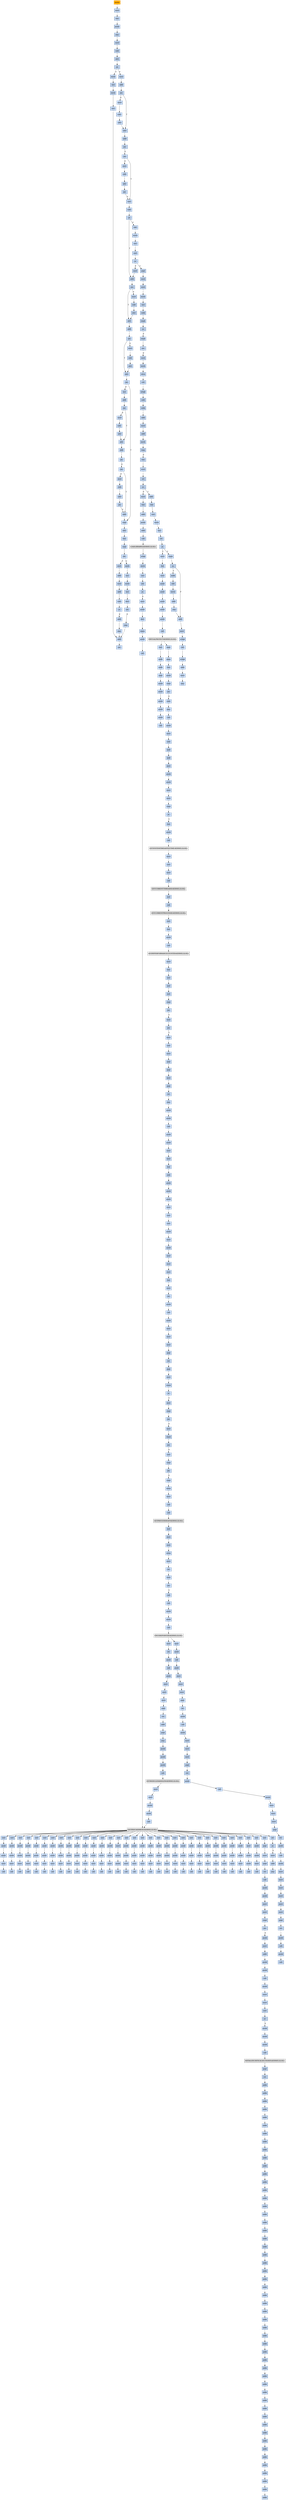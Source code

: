strict digraph G {
	graph [bgcolor=transparent,
		name=G
	];
	node [color=lightsteelblue,
		fillcolor=lightsteelblue,
		shape=rectangle,
		style=filled
	];
	a0x0042d0a0pusha_	[color=lightgrey,
		fillcolor=orange,
		label=pusha];
	a0x0042d0a1movl_0x41d000UINT32_esi	[label=movl];
	a0x0042d0a0pusha_ -> a0x0042d0a1movl_0x41d000UINT32_esi	[color="#000000"];
	a0x0042d0a6leal__114688esi__edi	[label=leal];
	a0x0042d0a1movl_0x41d000UINT32_esi -> a0x0042d0a6leal__114688esi__edi	[color="#000000"];
	a0x0042d0acpushl_edi	[label=pushl];
	a0x0042d0a6leal__114688esi__edi -> a0x0042d0acpushl_edi	[color="#000000"];
	a0x0042d0adjmp_0x0042d0ba	[label=jmp];
	a0x0042d0acpushl_edi -> a0x0042d0adjmp_0x0042d0ba	[color="#000000"];
	a0x0042d0bamovl_esi__ebx	[label=movl];
	a0x0042d0adjmp_0x0042d0ba -> a0x0042d0bamovl_esi__ebx	[color="#000000"];
	a0x0042d0bcsubl_0xfffffffcUINT8_esi	[label=subl];
	a0x0042d0bamovl_esi__ebx -> a0x0042d0bcsubl_0xfffffffcUINT8_esi	[color="#000000"];
	a0x0042d0bfadcl_ebx_ebx	[label=adcl];
	a0x0042d0bcsubl_0xfffffffcUINT8_esi -> a0x0042d0bfadcl_ebx_ebx	[color="#000000"];
	a0x0042d0c1jb_0x0042d0b0	[label=jb];
	a0x0042d0bfadcl_ebx_ebx -> a0x0042d0c1jb_0x0042d0b0	[color="#000000"];
	a0x0042d0b0movb_esi__al	[label=movb];
	a0x0042d0c1jb_0x0042d0b0 -> a0x0042d0b0movb_esi__al	[color="#000000",
		label=T];
	a0x0042d0c3movl_0x1UINT32_eax	[label=movl];
	a0x0042d0c1jb_0x0042d0b0 -> a0x0042d0c3movl_0x1UINT32_eax	[color="#000000",
		label=F];
	a0x0042d0b2incl_esi	[label=incl];
	a0x0042d0b0movb_esi__al -> a0x0042d0b2incl_esi	[color="#000000"];
	a0x0042d0b3movb_al_edi_	[label=movb];
	a0x0042d0b2incl_esi -> a0x0042d0b3movb_al_edi_	[color="#000000"];
	a0x0042d0b5incl_edi	[label=incl];
	a0x0042d0b3movb_al_edi_ -> a0x0042d0b5incl_edi	[color="#000000"];
	a0x0042d0b6addl_ebx_ebx	[label=addl];
	a0x0042d0b5incl_edi -> a0x0042d0b6addl_ebx_ebx	[color="#000000"];
	a0x0042d0b8jne_0x0042d0c1	[label=jne];
	a0x0042d0b6addl_ebx_ebx -> a0x0042d0b8jne_0x0042d0c1	[color="#000000"];
	a0x0042d0c8addl_ebx_ebx	[label=addl];
	a0x0042d0c3movl_0x1UINT32_eax -> a0x0042d0c8addl_ebx_ebx	[color="#000000"];
	a0x0042d0cajne_0x0042d0d3	[label=jne];
	a0x0042d0c8addl_ebx_ebx -> a0x0042d0cajne_0x0042d0d3	[color="#000000"];
	a0x0042d0d3adcl_eax_eax	[label=adcl];
	a0x0042d0cajne_0x0042d0d3 -> a0x0042d0d3adcl_eax_eax	[color="#000000",
		label=T];
	a0x0042d0ccmovl_esi__ebx	[label=movl];
	a0x0042d0cajne_0x0042d0d3 -> a0x0042d0ccmovl_esi__ebx	[color="#000000",
		label=F];
	a0x0042d0d5addl_ebx_ebx	[label=addl];
	a0x0042d0d3adcl_eax_eax -> a0x0042d0d5addl_ebx_ebx	[color="#000000"];
	a0x0042d0d7jae_0x0042d0c8	[label=jae];
	a0x0042d0d5addl_ebx_ebx -> a0x0042d0d7jae_0x0042d0c8	[color="#000000"];
	a0x0042d0d9jne_0x0042d0e4	[label=jne];
	a0x0042d0d7jae_0x0042d0c8 -> a0x0042d0d9jne_0x0042d0e4	[color="#000000",
		label=F];
	a0x0042d0e4xorl_ecx_ecx	[label=xorl];
	a0x0042d0d9jne_0x0042d0e4 -> a0x0042d0e4xorl_ecx_ecx	[color="#000000",
		label=T];
	a0x0042d0dbmovl_esi__ebx	[label=movl];
	a0x0042d0d9jne_0x0042d0e4 -> a0x0042d0dbmovl_esi__ebx	[color="#000000",
		label=F];
	a0x0042d0e6subl_0x3UINT8_eax	[label=subl];
	a0x0042d0e4xorl_ecx_ecx -> a0x0042d0e6subl_0x3UINT8_eax	[color="#000000"];
	a0x0042d0e9jb_0x0042d0f8	[label=jb];
	a0x0042d0e6subl_0x3UINT8_eax -> a0x0042d0e9jb_0x0042d0f8	[color="#000000"];
	a0x0042d0ebshll_0x8UINT8_eax	[label=shll];
	a0x0042d0e9jb_0x0042d0f8 -> a0x0042d0ebshll_0x8UINT8_eax	[color="#000000",
		label=F];
	a0x0042d0f8addl_ebx_ebx	[label=addl];
	a0x0042d0e9jb_0x0042d0f8 -> a0x0042d0f8addl_ebx_ebx	[color="#000000",
		label=T];
	a0x0042d0eemovb_esi__al	[label=movb];
	a0x0042d0ebshll_0x8UINT8_eax -> a0x0042d0eemovb_esi__al	[color="#000000"];
	a0x0042d0f0incl_esi	[label=incl];
	a0x0042d0eemovb_esi__al -> a0x0042d0f0incl_esi	[color="#000000"];
	a0x0042d0f1xorl_0xffffffffUINT8_eax	[label=xorl];
	a0x0042d0f0incl_esi -> a0x0042d0f1xorl_0xffffffffUINT8_eax	[color="#000000"];
	a0x0042d0f4je_0x0042d16a	[label=je];
	a0x0042d0f1xorl_0xffffffffUINT8_eax -> a0x0042d0f4je_0x0042d16a	[color="#000000"];
	a0x0042d0f6movl_eax_ebp	[label=movl];
	a0x0042d0f4je_0x0042d16a -> a0x0042d0f6movl_eax_ebp	[color="#000000",
		label=F];
	a0x0042d16apopl_esi	[label=popl];
	a0x0042d0f4je_0x0042d16a -> a0x0042d16apopl_esi	[color="#000000",
		label=T];
	a0x0042d0f6movl_eax_ebp -> a0x0042d0f8addl_ebx_ebx	[color="#000000"];
	a0x0042d0fajne_0x0042d103	[label=jne];
	a0x0042d0f8addl_ebx_ebx -> a0x0042d0fajne_0x0042d103	[color="#000000"];
	a0x0042d103adcl_ecx_ecx	[label=adcl];
	a0x0042d0fajne_0x0042d103 -> a0x0042d103adcl_ecx_ecx	[color="#000000",
		label=T];
	a0x0042d0fcmovl_esi__ebx	[label=movl];
	a0x0042d0fajne_0x0042d103 -> a0x0042d0fcmovl_esi__ebx	[color="#000000",
		label=F];
	a0x0042d105addl_ebx_ebx	[label=addl];
	a0x0042d103adcl_ecx_ecx -> a0x0042d105addl_ebx_ebx	[color="#000000"];
	a0x0042d107jne_0x0042d110	[label=jne];
	a0x0042d105addl_ebx_ebx -> a0x0042d107jne_0x0042d110	[color="#000000"];
	a0x0042d110adcl_ecx_ecx	[label=adcl];
	a0x0042d107jne_0x0042d110 -> a0x0042d110adcl_ecx_ecx	[color="#000000",
		label=T];
	a0x0042d109movl_esi__ebx	[label=movl];
	a0x0042d107jne_0x0042d110 -> a0x0042d109movl_esi__ebx	[color="#000000",
		label=F];
	a0x0042d112jne_0x0042d134	[label=jne];
	a0x0042d110adcl_ecx_ecx -> a0x0042d112jne_0x0042d134	[color="#000000"];
	a0x0042d114incl_ecx	[label=incl];
	a0x0042d112jne_0x0042d134 -> a0x0042d114incl_ecx	[color="#000000",
		label=F];
	a0x0042d134cmpl_0xfffff300UINT32_ebp	[label=cmpl];
	a0x0042d112jne_0x0042d134 -> a0x0042d134cmpl_0xfffff300UINT32_ebp	[color="#000000",
		label=T];
	a0x0042d115addl_ebx_ebx	[label=addl];
	a0x0042d114incl_ecx -> a0x0042d115addl_ebx_ebx	[color="#000000"];
	a0x0042d117jne_0x0042d120	[label=jne];
	a0x0042d115addl_ebx_ebx -> a0x0042d117jne_0x0042d120	[color="#000000"];
	a0x0042d120adcl_ecx_ecx	[label=adcl];
	a0x0042d117jne_0x0042d120 -> a0x0042d120adcl_ecx_ecx	[color="#000000",
		label=T];
	a0x0042d119movl_esi__ebx	[label=movl];
	a0x0042d117jne_0x0042d120 -> a0x0042d119movl_esi__ebx	[color="#000000",
		label=F];
	a0x0042d122addl_ebx_ebx	[label=addl];
	a0x0042d120adcl_ecx_ecx -> a0x0042d122addl_ebx_ebx	[color="#000000"];
	a0x0042d124jae_0x0042d115	[label=jae];
	a0x0042d122addl_ebx_ebx -> a0x0042d124jae_0x0042d115	[color="#000000"];
	a0x0042d126jne_0x0042d131	[label=jne];
	a0x0042d124jae_0x0042d115 -> a0x0042d126jne_0x0042d131	[color="#000000",
		label=F];
	a0x0042d131addl_0x2UINT8_ecx	[label=addl];
	a0x0042d126jne_0x0042d131 -> a0x0042d131addl_0x2UINT8_ecx	[color="#000000",
		label=T];
	a0x0042d128movl_esi__ebx	[label=movl];
	a0x0042d126jne_0x0042d131 -> a0x0042d128movl_esi__ebx	[color="#000000",
		label=F];
	a0x0042d131addl_0x2UINT8_ecx -> a0x0042d134cmpl_0xfffff300UINT32_ebp	[color="#000000"];
	a0x0042d13aadcl_0x1UINT8_ecx	[label=adcl];
	a0x0042d134cmpl_0xfffff300UINT32_ebp -> a0x0042d13aadcl_0x1UINT8_ecx	[color="#000000"];
	a0x0042d13dleal_ediebp__edx	[label=leal];
	a0x0042d13aadcl_0x1UINT8_ecx -> a0x0042d13dleal_ediebp__edx	[color="#000000"];
	a0x0042d140cmpl_0xfffffffcUINT8_ebp	[label=cmpl];
	a0x0042d13dleal_ediebp__edx -> a0x0042d140cmpl_0xfffffffcUINT8_ebp	[color="#000000"];
	a0x0042d143jbe_0x0042d154	[label=jbe];
	a0x0042d140cmpl_0xfffffffcUINT8_ebp -> a0x0042d143jbe_0x0042d154	[color="#000000"];
	a0x0042d154movl_edx__eax	[label=movl];
	a0x0042d143jbe_0x0042d154 -> a0x0042d154movl_edx__eax	[color="#000000",
		label=T];
	a0x0042d145movb_edx__al	[label=movb];
	a0x0042d143jbe_0x0042d154 -> a0x0042d145movb_edx__al	[color="#000000",
		label=F];
	a0x0042d156addl_0x4UINT8_edx	[label=addl];
	a0x0042d154movl_edx__eax -> a0x0042d156addl_0x4UINT8_edx	[color="#000000"];
	a0x0042d159movl_eax_edi_	[label=movl];
	a0x0042d156addl_0x4UINT8_edx -> a0x0042d159movl_eax_edi_	[color="#000000"];
	a0x0042d15baddl_0x4UINT8_edi	[label=addl];
	a0x0042d159movl_eax_edi_ -> a0x0042d15baddl_0x4UINT8_edi	[color="#000000"];
	a0x0042d15esubl_0x4UINT8_ecx	[label=subl];
	a0x0042d15baddl_0x4UINT8_edi -> a0x0042d15esubl_0x4UINT8_ecx	[color="#000000"];
	a0x0042d161ja_0x0042d154	[label=ja];
	a0x0042d15esubl_0x4UINT8_ecx -> a0x0042d161ja_0x0042d154	[color="#000000"];
	a0x0042d163addl_ecx_edi	[label=addl];
	a0x0042d161ja_0x0042d154 -> a0x0042d163addl_ecx_edi	[color="#000000",
		label=F];
	a0x0042d165jmp_0x0042d0b6	[label=jmp];
	a0x0042d163addl_ecx_edi -> a0x0042d165jmp_0x0042d0b6	[color="#000000"];
	a0x0042d165jmp_0x0042d0b6 -> a0x0042d0b6addl_ebx_ebx	[color="#000000"];
	a0x0042d0fesubl_0xfffffffcUINT8_esi	[label=subl];
	a0x0042d0fcmovl_esi__ebx -> a0x0042d0fesubl_0xfffffffcUINT8_esi	[color="#000000"];
	a0x0042d101adcl_ebx_ebx	[label=adcl];
	a0x0042d0fesubl_0xfffffffcUINT8_esi -> a0x0042d101adcl_ebx_ebx	[color="#000000"];
	a0x0042d101adcl_ebx_ebx -> a0x0042d103adcl_ecx_ecx	[color="#000000"];
	a0x0042d11bsubl_0xfffffffcUINT8_esi	[label=subl];
	a0x0042d119movl_esi__ebx -> a0x0042d11bsubl_0xfffffffcUINT8_esi	[color="#000000"];
	a0x0042d11eadcl_ebx_ebx	[label=adcl];
	a0x0042d11bsubl_0xfffffffcUINT8_esi -> a0x0042d11eadcl_ebx_ebx	[color="#000000"];
	a0x0042d11eadcl_ebx_ebx -> a0x0042d120adcl_ecx_ecx	[color="#000000"];
	a0x0042d147incl_edx	[label=incl];
	a0x0042d145movb_edx__al -> a0x0042d147incl_edx	[color="#000000"];
	a0x0042d148movb_al_edi_	[label=movb];
	a0x0042d147incl_edx -> a0x0042d148movb_al_edi_	[color="#000000"];
	a0x0042d14aincl_edi	[label=incl];
	a0x0042d148movb_al_edi_ -> a0x0042d14aincl_edi	[color="#000000"];
	a0x0042d14bdecl_ecx	[label=decl];
	a0x0042d14aincl_edi -> a0x0042d14bdecl_ecx	[color="#000000"];
	a0x0042d14cjne_0x0042d145	[label=jne];
	a0x0042d14bdecl_ecx -> a0x0042d14cjne_0x0042d145	[color="#000000"];
	a0x0042d14ejmp_0x0042d0b6	[label=jmp];
	a0x0042d14cjne_0x0042d145 -> a0x0042d14ejmp_0x0042d0b6	[color="#000000",
		label=F];
	a0x0042d14ejmp_0x0042d0b6 -> a0x0042d0b6addl_ebx_ebx	[color="#000000"];
	a0x0042d0ddsubl_0xfffffffcUINT8_esi	[label=subl];
	a0x0042d0dbmovl_esi__ebx -> a0x0042d0ddsubl_0xfffffffcUINT8_esi	[color="#000000"];
	a0x0042d0e0adcl_ebx_ebx	[label=adcl];
	a0x0042d0ddsubl_0xfffffffcUINT8_esi -> a0x0042d0e0adcl_ebx_ebx	[color="#000000"];
	a0x0042d0e2jae_0x0042d0c8	[label=jae];
	a0x0042d0e0adcl_ebx_ebx -> a0x0042d0e2jae_0x0042d0c8	[color="#000000"];
	a0x0042d0e2jae_0x0042d0c8 -> a0x0042d0e4xorl_ecx_ecx	[color="#000000",
		label=F];
	a0x0042d12asubl_0xfffffffcUINT8_esi	[label=subl];
	a0x0042d128movl_esi__ebx -> a0x0042d12asubl_0xfffffffcUINT8_esi	[color="#000000"];
	a0x0042d12dadcl_ebx_ebx	[label=adcl];
	a0x0042d12asubl_0xfffffffcUINT8_esi -> a0x0042d12dadcl_ebx_ebx	[color="#000000"];
	a0x0042d12fjae_0x0042d115	[label=jae];
	a0x0042d12dadcl_ebx_ebx -> a0x0042d12fjae_0x0042d115	[color="#000000"];
	a0x0042d12fjae_0x0042d115 -> a0x0042d131addl_0x2UINT8_ecx	[color="#000000",
		label=F];
	a0x0042d0cesubl_0xfffffffcUINT8_esi	[label=subl];
	a0x0042d0ccmovl_esi__ebx -> a0x0042d0cesubl_0xfffffffcUINT8_esi	[color="#000000"];
	a0x0042d0d1adcl_ebx_ebx	[label=adcl];
	a0x0042d0cesubl_0xfffffffcUINT8_esi -> a0x0042d0d1adcl_ebx_ebx	[color="#000000"];
	a0x0042d0d1adcl_ebx_ebx -> a0x0042d0d3adcl_eax_eax	[color="#000000"];
	a0x0042d10bsubl_0xfffffffcUINT8_esi	[label=subl];
	a0x0042d109movl_esi__ebx -> a0x0042d10bsubl_0xfffffffcUINT8_esi	[color="#000000"];
	a0x0042d10eadcl_ebx_ebx	[label=adcl];
	a0x0042d10bsubl_0xfffffffcUINT8_esi -> a0x0042d10eadcl_ebx_ebx	[color="#000000"];
	a0x0042d10eadcl_ebx_ebx -> a0x0042d110adcl_ecx_ecx	[color="#000000"];
	a0x0042d16bmovl_esi_edi	[label=movl];
	a0x0042d16apopl_esi -> a0x0042d16bmovl_esi_edi	[color="#000000"];
	a0x0042d16dmovl_0x75fUINT32_ecx	[label=movl];
	a0x0042d16bmovl_esi_edi -> a0x0042d16dmovl_0x75fUINT32_ecx	[color="#000000"];
	a0x0042d172movb_edi__al	[label=movb];
	a0x0042d16dmovl_0x75fUINT32_ecx -> a0x0042d172movb_edi__al	[color="#000000"];
	a0x0042d174incl_edi	[label=incl];
	a0x0042d172movb_edi__al -> a0x0042d174incl_edi	[color="#000000"];
	a0x0042d175subb_0xffffffe8UINT8_al	[label=subb];
	a0x0042d174incl_edi -> a0x0042d175subb_0xffffffe8UINT8_al	[color="#000000"];
	a0x0042d177cmpb_0x1UINT8_al	[label=cmpb];
	a0x0042d175subb_0xffffffe8UINT8_al -> a0x0042d177cmpb_0x1UINT8_al	[color="#000000"];
	a0x0042d179ja_0x0042d172	[label=ja];
	a0x0042d177cmpb_0x1UINT8_al -> a0x0042d179ja_0x0042d172	[color="#000000"];
	a0x0042d17bcmpb_0x9UINT8_edi_	[label=cmpb];
	a0x0042d179ja_0x0042d172 -> a0x0042d17bcmpb_0x9UINT8_edi_	[color="#000000",
		label=F];
	a0x0042d17ejne_0x0042d172	[label=jne];
	a0x0042d17bcmpb_0x9UINT8_edi_ -> a0x0042d17ejne_0x0042d172	[color="#000000"];
	a0x0042d180movl_edi__eax	[label=movl];
	a0x0042d17ejne_0x0042d172 -> a0x0042d180movl_edi__eax	[color="#000000",
		label=F];
	a0x0042d182movb_0x4edi__bl	[label=movb];
	a0x0042d180movl_edi__eax -> a0x0042d182movb_0x4edi__bl	[color="#000000"];
	a0x0042d185shrw_0x8UINT8_ax	[label=shrw];
	a0x0042d182movb_0x4edi__bl -> a0x0042d185shrw_0x8UINT8_ax	[color="#000000"];
	a0x0042d189roll_0x10UINT8_eax	[label=roll];
	a0x0042d185shrw_0x8UINT8_ax -> a0x0042d189roll_0x10UINT8_eax	[color="#000000"];
	a0x0042d18cxchgb_al_ah	[label=xchgb];
	a0x0042d189roll_0x10UINT8_eax -> a0x0042d18cxchgb_al_ah	[color="#000000"];
	a0x0042d18esubl_edi_eax	[label=subl];
	a0x0042d18cxchgb_al_ah -> a0x0042d18esubl_edi_eax	[color="#000000"];
	a0x0042d190subb_0xffffffe8UINT8_bl	[label=subb];
	a0x0042d18esubl_edi_eax -> a0x0042d190subb_0xffffffe8UINT8_bl	[color="#000000"];
	a0x0042d193addl_esi_eax	[label=addl];
	a0x0042d190subb_0xffffffe8UINT8_bl -> a0x0042d193addl_esi_eax	[color="#000000"];
	a0x0042d195movl_eax_edi_	[label=movl];
	a0x0042d193addl_esi_eax -> a0x0042d195movl_eax_edi_	[color="#000000"];
	a0x0042d197addl_0x5UINT8_edi	[label=addl];
	a0x0042d195movl_eax_edi_ -> a0x0042d197addl_0x5UINT8_edi	[color="#000000"];
	a0x0042d19amovb_bl_al	[label=movb];
	a0x0042d197addl_0x5UINT8_edi -> a0x0042d19amovb_bl_al	[color="#000000"];
	a0x0042d19cloop_0x0042d177	[label=loop];
	a0x0042d19amovb_bl_al -> a0x0042d19cloop_0x0042d177	[color="#000000"];
	a0x0042d19eleal_0x2a000esi__edi	[label=leal];
	a0x0042d19cloop_0x0042d177 -> a0x0042d19eleal_0x2a000esi__edi	[color="#000000",
		label=F];
	a0x0042d1a4movl_edi__eax	[label=movl];
	a0x0042d19eleal_0x2a000esi__edi -> a0x0042d1a4movl_edi__eax	[color="#000000"];
	a0x0042d1a6orl_eax_eax	[label=orl];
	a0x0042d1a4movl_edi__eax -> a0x0042d1a6orl_eax_eax	[color="#000000"];
	a0x0042d1a8je_0x0042d1e6	[label=je];
	a0x0042d1a6orl_eax_eax -> a0x0042d1a8je_0x0042d1e6	[color="#000000"];
	a0x0042d1aamovl_0x4edi__ebx	[label=movl];
	a0x0042d1a8je_0x0042d1e6 -> a0x0042d1aamovl_0x4edi__ebx	[color="#000000",
		label=F];
	a0x0042d1e6addl_0x4UINT8_edi	[label=addl];
	a0x0042d1a8je_0x0042d1e6 -> a0x0042d1e6addl_0x4UINT8_edi	[color="#000000",
		label=T];
	a0x0042d1adleal_0x2d544eaxesi__eax	[label=leal];
	a0x0042d1aamovl_0x4edi__ebx -> a0x0042d1adleal_0x2d544eaxesi__eax	[color="#000000"];
	a0x0042d1b4addl_esi_ebx	[label=addl];
	a0x0042d1adleal_0x2d544eaxesi__eax -> a0x0042d1b4addl_esi_ebx	[color="#000000"];
	a0x0042d1b6pushl_eax	[label=pushl];
	a0x0042d1b4addl_esi_ebx -> a0x0042d1b6pushl_eax	[color="#000000"];
	a0x0042d1b7addl_0x8UINT8_edi	[label=addl];
	a0x0042d1b6pushl_eax -> a0x0042d1b7addl_0x8UINT8_edi	[color="#000000"];
	a0x0042d1bacall_0x2d5e8esi_	[label=call];
	a0x0042d1b7addl_0x8UINT8_edi -> a0x0042d1bacall_0x2d5e8esi_	[color="#000000"];
	LOADLIBRARYA_KERNEL32_DLL	[color=lightgrey,
		fillcolor=lightgrey,
		label="LOADLIBRARYA-KERNEL32-DLL"];
	a0x0042d1bacall_0x2d5e8esi_ -> LOADLIBRARYA_KERNEL32_DLL	[color="#000000"];
	a0x0042d1c0xchgl_eax_ebp	[label=xchgl];
	LOADLIBRARYA_KERNEL32_DLL -> a0x0042d1c0xchgl_eax_ebp	[color="#000000"];
	a0x0042d1c1movb_edi__al	[label=movb];
	a0x0042d1c0xchgl_eax_ebp -> a0x0042d1c1movb_edi__al	[color="#000000"];
	a0x0042d1c3incl_edi	[label=incl];
	a0x0042d1c1movb_edi__al -> a0x0042d1c3incl_edi	[color="#000000"];
	a0x0042d1c4orb_al_al	[label=orb];
	a0x0042d1c3incl_edi -> a0x0042d1c4orb_al_al	[color="#000000"];
	a0x0042d1c6je_0x0042d1a4	[label=je];
	a0x0042d1c4orb_al_al -> a0x0042d1c6je_0x0042d1a4	[color="#000000"];
	a0x0042d1c8movl_edi_ecx	[label=movl];
	a0x0042d1c6je_0x0042d1a4 -> a0x0042d1c8movl_edi_ecx	[color="#000000",
		label=F];
	a0x0042d1capushl_edi	[label=pushl];
	a0x0042d1c8movl_edi_ecx -> a0x0042d1capushl_edi	[color="#000000"];
	a0x0042d1cbdecl_eax	[label=decl];
	a0x0042d1capushl_edi -> a0x0042d1cbdecl_eax	[color="#000000"];
	a0x0042d1ccrepnz_scasb_es_edi__al	[label=repnz];
	a0x0042d1cbdecl_eax -> a0x0042d1ccrepnz_scasb_es_edi__al	[color="#000000"];
	a0x0042d1cepushl_ebp	[label=pushl];
	a0x0042d1ccrepnz_scasb_es_edi__al -> a0x0042d1cepushl_ebp	[color="#000000"];
	a0x0042d1cfcall_0x2d5f0esi_	[label=call];
	a0x0042d1cepushl_ebp -> a0x0042d1cfcall_0x2d5f0esi_	[color="#000000"];
	GETPROCADDRESS_KERNEL32_DLL	[color=lightgrey,
		fillcolor=lightgrey,
		label="GETPROCADDRESS-KERNEL32-DLL"];
	a0x0042d1cfcall_0x2d5f0esi_ -> GETPROCADDRESS_KERNEL32_DLL	[color="#000000"];
	a0x0042d1d5orl_eax_eax	[label=orl];
	GETPROCADDRESS_KERNEL32_DLL -> a0x0042d1d5orl_eax_eax	[color="#000000"];
	a0x00407c0axorl_0x424100_eax	[label=xorl];
	GETPROCADDRESS_KERNEL32_DLL -> a0x00407c0axorl_0x424100_eax	[color="#000000"];
	a0x00407c1dxorl_0x424100_eax	[label=xorl];
	GETPROCADDRESS_KERNEL32_DLL -> a0x00407c1dxorl_0x424100_eax	[color="#000000"];
	a0x00407c30xorl_0x424100_eax	[label=xorl];
	GETPROCADDRESS_KERNEL32_DLL -> a0x00407c30xorl_0x424100_eax	[color="#000000"];
	a0x00407c43xorl_0x424100_eax	[label=xorl];
	GETPROCADDRESS_KERNEL32_DLL -> a0x00407c43xorl_0x424100_eax	[color="#000000"];
	a0x00407c56xorl_0x424100_eax	[label=xorl];
	GETPROCADDRESS_KERNEL32_DLL -> a0x00407c56xorl_0x424100_eax	[color="#000000"];
	a0x00407c69xorl_0x424100_eax	[label=xorl];
	GETPROCADDRESS_KERNEL32_DLL -> a0x00407c69xorl_0x424100_eax	[color="#000000"];
	a0x00407c7cxorl_0x424100_eax	[label=xorl];
	GETPROCADDRESS_KERNEL32_DLL -> a0x00407c7cxorl_0x424100_eax	[color="#000000"];
	a0x00407c8fxorl_0x424100_eax	[label=xorl];
	GETPROCADDRESS_KERNEL32_DLL -> a0x00407c8fxorl_0x424100_eax	[color="#000000"];
	a0x00407ca2xorl_0x424100_eax	[label=xorl];
	GETPROCADDRESS_KERNEL32_DLL -> a0x00407ca2xorl_0x424100_eax	[color="#000000"];
	a0x00407cb5xorl_0x424100_eax	[label=xorl];
	GETPROCADDRESS_KERNEL32_DLL -> a0x00407cb5xorl_0x424100_eax	[color="#000000"];
	a0x00407cc8xorl_0x424100_eax	[label=xorl];
	GETPROCADDRESS_KERNEL32_DLL -> a0x00407cc8xorl_0x424100_eax	[color="#000000"];
	a0x00407cdbxorl_0x424100_eax	[label=xorl];
	GETPROCADDRESS_KERNEL32_DLL -> a0x00407cdbxorl_0x424100_eax	[color="#000000"];
	a0x00407ceexorl_0x424100_eax	[label=xorl];
	GETPROCADDRESS_KERNEL32_DLL -> a0x00407ceexorl_0x424100_eax	[color="#000000"];
	a0x00407d01xorl_0x424100_eax	[label=xorl];
	GETPROCADDRESS_KERNEL32_DLL -> a0x00407d01xorl_0x424100_eax	[color="#000000"];
	a0x00407d14xorl_0x424100_eax	[label=xorl];
	GETPROCADDRESS_KERNEL32_DLL -> a0x00407d14xorl_0x424100_eax	[color="#000000"];
	a0x00407d27xorl_0x424100_eax	[label=xorl];
	GETPROCADDRESS_KERNEL32_DLL -> a0x00407d27xorl_0x424100_eax	[color="#000000"];
	a0x00407d3axorl_0x424100_eax	[label=xorl];
	GETPROCADDRESS_KERNEL32_DLL -> a0x00407d3axorl_0x424100_eax	[color="#000000"];
	a0x00407d4dxorl_0x424100_eax	[label=xorl];
	GETPROCADDRESS_KERNEL32_DLL -> a0x00407d4dxorl_0x424100_eax	[color="#000000"];
	a0x00407d60xorl_0x424100_eax	[label=xorl];
	GETPROCADDRESS_KERNEL32_DLL -> a0x00407d60xorl_0x424100_eax	[color="#000000"];
	a0x00407d73xorl_0x424100_eax	[label=xorl];
	GETPROCADDRESS_KERNEL32_DLL -> a0x00407d73xorl_0x424100_eax	[color="#000000"];
	a0x00407d86xorl_0x424100_eax	[label=xorl];
	GETPROCADDRESS_KERNEL32_DLL -> a0x00407d86xorl_0x424100_eax	[color="#000000"];
	a0x00407d99xorl_0x424100_eax	[label=xorl];
	GETPROCADDRESS_KERNEL32_DLL -> a0x00407d99xorl_0x424100_eax	[color="#000000"];
	a0x00407dacxorl_0x424100_eax	[label=xorl];
	GETPROCADDRESS_KERNEL32_DLL -> a0x00407dacxorl_0x424100_eax	[color="#000000"];
	a0x00407dbfxorl_0x424100_eax	[label=xorl];
	GETPROCADDRESS_KERNEL32_DLL -> a0x00407dbfxorl_0x424100_eax	[color="#000000"];
	a0x00407dd2xorl_0x424100_eax	[label=xorl];
	GETPROCADDRESS_KERNEL32_DLL -> a0x00407dd2xorl_0x424100_eax	[color="#000000"];
	a0x00407de5xorl_0x424100_eax	[label=xorl];
	GETPROCADDRESS_KERNEL32_DLL -> a0x00407de5xorl_0x424100_eax	[color="#000000"];
	a0x00407df8xorl_0x424100_eax	[label=xorl];
	GETPROCADDRESS_KERNEL32_DLL -> a0x00407df8xorl_0x424100_eax	[color="#000000"];
	a0x00407e0bxorl_0x424100_eax	[label=xorl];
	GETPROCADDRESS_KERNEL32_DLL -> a0x00407e0bxorl_0x424100_eax	[color="#000000"];
	a0x00407e1exorl_0x424100_eax	[label=xorl];
	GETPROCADDRESS_KERNEL32_DLL -> a0x00407e1exorl_0x424100_eax	[color="#000000"];
	a0x00407e31xorl_0x424100_eax	[label=xorl];
	GETPROCADDRESS_KERNEL32_DLL -> a0x00407e31xorl_0x424100_eax	[color="#000000"];
	a0x00407e44xorl_0x424100_eax	[label=xorl];
	GETPROCADDRESS_KERNEL32_DLL -> a0x00407e44xorl_0x424100_eax	[color="#000000"];
	a0x00407e57xorl_0x424100_eax	[label=xorl];
	GETPROCADDRESS_KERNEL32_DLL -> a0x00407e57xorl_0x424100_eax	[color="#000000"];
	a0x00407e6axorl_0x424100_eax	[label=xorl];
	GETPROCADDRESS_KERNEL32_DLL -> a0x00407e6axorl_0x424100_eax	[color="#000000"];
	a0x0042d1d7je_0x0042d1e0	[label=je];
	a0x0042d1d5orl_eax_eax -> a0x0042d1d7je_0x0042d1e0	[color="#000000"];
	a0x0042d1d9movl_eax_ebx_	[label=movl];
	a0x0042d1d7je_0x0042d1e0 -> a0x0042d1d9movl_eax_ebx_	[color="#000000",
		label=F];
	a0x0042d1dbaddl_0x4UINT8_ebx	[label=addl];
	a0x0042d1d9movl_eax_ebx_ -> a0x0042d1dbaddl_0x4UINT8_ebx	[color="#000000"];
	a0x0042d1dejmp_0x0042d1c1	[label=jmp];
	a0x0042d1dbaddl_0x4UINT8_ebx -> a0x0042d1dejmp_0x0042d1c1	[color="#000000"];
	a0x0042d1e9leal__4esi__ebx	[label=leal];
	a0x0042d1e6addl_0x4UINT8_edi -> a0x0042d1e9leal__4esi__ebx	[color="#000000"];
	a0x0042d1ecxorl_eax_eax	[label=xorl];
	a0x0042d1e9leal__4esi__ebx -> a0x0042d1ecxorl_eax_eax	[color="#000000"];
	a0x0042d1eemovb_edi__al	[label=movb];
	a0x0042d1ecxorl_eax_eax -> a0x0042d1eemovb_edi__al	[color="#000000"];
	a0x0042d1f0incl_edi	[label=incl];
	a0x0042d1eemovb_edi__al -> a0x0042d1f0incl_edi	[color="#000000"];
	a0x0042d1f1orl_eax_eax	[label=orl];
	a0x0042d1f0incl_edi -> a0x0042d1f1orl_eax_eax	[color="#000000"];
	a0x0042d1f3je_0x0042d217	[label=je];
	a0x0042d1f1orl_eax_eax -> a0x0042d1f3je_0x0042d217	[color="#000000"];
	a0x0042d1f5cmpb_0xffffffefUINT8_al	[label=cmpb];
	a0x0042d1f3je_0x0042d217 -> a0x0042d1f5cmpb_0xffffffefUINT8_al	[color="#000000",
		label=F];
	a0x0042d217movl_0x2d5f4esi__ebp	[label=movl];
	a0x0042d1f3je_0x0042d217 -> a0x0042d217movl_0x2d5f4esi__ebp	[color="#000000",
		label=T];
	a0x0042d1f7ja_0x0042d20a	[label=ja];
	a0x0042d1f5cmpb_0xffffffefUINT8_al -> a0x0042d1f7ja_0x0042d20a	[color="#000000"];
	a0x0042d1f9addl_eax_ebx	[label=addl];
	a0x0042d1f7ja_0x0042d20a -> a0x0042d1f9addl_eax_ebx	[color="#000000",
		label=F];
	a0x0042d20aandb_0xfUINT8_al	[label=andb];
	a0x0042d1f7ja_0x0042d20a -> a0x0042d20aandb_0xfUINT8_al	[color="#000000",
		label=T];
	a0x0042d1fbmovl_ebx__eax	[label=movl];
	a0x0042d1f9addl_eax_ebx -> a0x0042d1fbmovl_ebx__eax	[color="#000000"];
	a0x0042d1fdxchgb_al_ah	[label=xchgb];
	a0x0042d1fbmovl_ebx__eax -> a0x0042d1fdxchgb_al_ah	[color="#000000"];
	a0x0042d1ffroll_0x10UINT8_eax	[label=roll];
	a0x0042d1fdxchgb_al_ah -> a0x0042d1ffroll_0x10UINT8_eax	[color="#000000"];
	a0x0042d202xchgb_al_ah	[label=xchgb];
	a0x0042d1ffroll_0x10UINT8_eax -> a0x0042d202xchgb_al_ah	[color="#000000"];
	a0x0042d204addl_esi_eax	[label=addl];
	a0x0042d202xchgb_al_ah -> a0x0042d204addl_esi_eax	[color="#000000"];
	a0x0042d206movl_eax_ebx_	[label=movl];
	a0x0042d204addl_esi_eax -> a0x0042d206movl_eax_ebx_	[color="#000000"];
	a0x0042d208jmp_0x0042d1ec	[label=jmp];
	a0x0042d206movl_eax_ebx_ -> a0x0042d208jmp_0x0042d1ec	[color="#000000"];
	a0x0042d20cshll_0x10UINT8_eax	[label=shll];
	a0x0042d20aandb_0xfUINT8_al -> a0x0042d20cshll_0x10UINT8_eax	[color="#000000"];
	a0x0042d20fmovw_edi__ax	[label=movw];
	a0x0042d20cshll_0x10UINT8_eax -> a0x0042d20fmovw_edi__ax	[color="#000000"];
	a0x0042d212addl_0x2UINT8_edi	[label=addl];
	a0x0042d20fmovw_edi__ax -> a0x0042d212addl_0x2UINT8_edi	[color="#000000"];
	a0x0042d215jmp_0x0042d1f9	[label=jmp];
	a0x0042d212addl_0x2UINT8_edi -> a0x0042d215jmp_0x0042d1f9	[color="#000000"];
	a0x0042d215jmp_0x0042d1f9 -> a0x0042d1f9addl_eax_ebx	[color="#000000"];
	a0x0042d21dleal__4096esi__edi	[label=leal];
	a0x0042d217movl_0x2d5f4esi__ebp -> a0x0042d21dleal__4096esi__edi	[color="#000000"];
	a0x0042d223movl_0x1000UINT32_ebx	[label=movl];
	a0x0042d21dleal__4096esi__edi -> a0x0042d223movl_0x1000UINT32_ebx	[color="#000000"];
	a0x0042d228pushl_eax	[label=pushl];
	a0x0042d223movl_0x1000UINT32_ebx -> a0x0042d228pushl_eax	[color="#000000"];
	a0x0042d229pushl_esp	[label=pushl];
	a0x0042d228pushl_eax -> a0x0042d229pushl_esp	[color="#000000"];
	a0x0042d22apushl_0x4UINT8	[label=pushl];
	a0x0042d229pushl_esp -> a0x0042d22apushl_0x4UINT8	[color="#000000"];
	a0x0042d22cpushl_ebx	[label=pushl];
	a0x0042d22apushl_0x4UINT8 -> a0x0042d22cpushl_ebx	[color="#000000"];
	a0x0042d22dpushl_edi	[label=pushl];
	a0x0042d22cpushl_ebx -> a0x0042d22dpushl_edi	[color="#000000"];
	a0x0042d22ecall_ebp	[label=call];
	a0x0042d22dpushl_edi -> a0x0042d22ecall_ebp	[color="#000000"];
	VIRTUALPROTECT_KERNEL32_DLL	[color=lightgrey,
		fillcolor=lightgrey,
		label="VIRTUALPROTECT-KERNEL32-DLL"];
	a0x0042d22ecall_ebp -> VIRTUALPROTECT_KERNEL32_DLL	[color="#000000"];
	a0x0042d230leal_0x217edi__eax	[label=leal];
	VIRTUALPROTECT_KERNEL32_DLL -> a0x0042d230leal_0x217edi__eax	[color="#000000"];
	a0x0042d245popl_eax	[label=popl];
	VIRTUALPROTECT_KERNEL32_DLL -> a0x0042d245popl_eax	[color="#000000"];
	a0x0042d236andb_0x7fUINT8_eax_	[label=andb];
	a0x0042d230leal_0x217edi__eax -> a0x0042d236andb_0x7fUINT8_eax_	[color="#000000"];
	a0x0042d239andb_0x7fUINT8_0x28eax_	[label=andb];
	a0x0042d236andb_0x7fUINT8_eax_ -> a0x0042d239andb_0x7fUINT8_0x28eax_	[color="#000000"];
	a0x0042d23dpopl_eax	[label=popl];
	a0x0042d239andb_0x7fUINT8_0x28eax_ -> a0x0042d23dpopl_eax	[color="#000000"];
	a0x0042d23epushl_eax	[label=pushl];
	a0x0042d23dpopl_eax -> a0x0042d23epushl_eax	[color="#000000"];
	a0x0042d23fpushl_esp	[label=pushl];
	a0x0042d23epushl_eax -> a0x0042d23fpushl_esp	[color="#000000"];
	a0x0042d240pushl_eax	[label=pushl];
	a0x0042d23fpushl_esp -> a0x0042d240pushl_eax	[color="#000000"];
	a0x0042d241pushl_ebx	[label=pushl];
	a0x0042d240pushl_eax -> a0x0042d241pushl_ebx	[color="#000000"];
	a0x0042d242pushl_edi	[label=pushl];
	a0x0042d241pushl_ebx -> a0x0042d242pushl_edi	[color="#000000"];
	a0x0042d243call_ebp	[label=call];
	a0x0042d242pushl_edi -> a0x0042d243call_ebp	[color="#000000"];
	a0x0042d246popa_	[label=popa];
	a0x0042d245popl_eax -> a0x0042d246popa_	[color="#000000"];
	a0x0042d247leal__128esp__eax	[label=leal];
	a0x0042d246popa_ -> a0x0042d247leal__128esp__eax	[color="#000000"];
	a0x0042d24bpushl_0x0UINT8	[label=pushl];
	a0x0042d247leal__128esp__eax -> a0x0042d24bpushl_0x0UINT8	[color="#000000"];
	a0x0042d24dcmpl_eax_esp	[label=cmpl];
	a0x0042d24bpushl_0x0UINT8 -> a0x0042d24dcmpl_eax_esp	[color="#000000"];
	a0x0042d24fjne_0x0042d24b	[label=jne];
	a0x0042d24dcmpl_eax_esp -> a0x0042d24fjne_0x0042d24b	[color="#000000"];
	a0x0042d251subl_0xffffff80UINT8_esp	[label=subl];
	a0x0042d24fjne_0x0042d24b -> a0x0042d251subl_0xffffff80UINT8_esp	[color="#000000",
		label=F];
	a0x0042d254jmp_0x004068c9	[label=jmp];
	a0x0042d251subl_0xffffff80UINT8_esp -> a0x0042d254jmp_0x004068c9	[color="#000000"];
	a0x004068c9call_0x40e5f0	[label=call];
	a0x0042d254jmp_0x004068c9 -> a0x004068c9call_0x40e5f0	[color="#000000"];
	a0x0040e5f0pushl_ebp	[label=pushl];
	a0x004068c9call_0x40e5f0 -> a0x0040e5f0pushl_ebp	[color="#000000"];
	a0x0040e5f1movl_esp_ebp	[label=movl];
	a0x0040e5f0pushl_ebp -> a0x0040e5f1movl_esp_ebp	[color="#000000"];
	a0x0040e5f3subl_0x14UINT8_esp	[label=subl];
	a0x0040e5f1movl_esp_ebp -> a0x0040e5f3subl_0x14UINT8_esp	[color="#000000"];
	a0x0040e5f6andl_0x0UINT8__12ebp_	[label=andl];
	a0x0040e5f3subl_0x14UINT8_esp -> a0x0040e5f6andl_0x0UINT8__12ebp_	[color="#000000"];
	a0x0040e5faandl_0x0UINT8__8ebp_	[label=andl];
	a0x0040e5f6andl_0x0UINT8__12ebp_ -> a0x0040e5faandl_0x0UINT8__8ebp_	[color="#000000"];
	a0x0040e5femovl_0x424100_eax	[label=movl];
	a0x0040e5faandl_0x0UINT8__8ebp_ -> a0x0040e5femovl_0x424100_eax	[color="#000000"];
	a0x0040e603pushl_esi	[label=pushl];
	a0x0040e5femovl_0x424100_eax -> a0x0040e603pushl_esi	[color="#000000"];
	a0x0040e604pushl_edi	[label=pushl];
	a0x0040e603pushl_esi -> a0x0040e604pushl_edi	[color="#000000"];
	a0x0040e605movl_0xbb40e64eUINT32_edi	[label=movl];
	a0x0040e604pushl_edi -> a0x0040e605movl_0xbb40e64eUINT32_edi	[color="#000000"];
	a0x0040e60amovl_0xffff0000UINT32_esi	[label=movl];
	a0x0040e605movl_0xbb40e64eUINT32_edi -> a0x0040e60amovl_0xffff0000UINT32_esi	[color="#000000"];
	a0x0040e60fcmpl_edi_eax	[label=cmpl];
	a0x0040e60amovl_0xffff0000UINT32_esi -> a0x0040e60fcmpl_edi_eax	[color="#000000"];
	a0x0040e611je_0x40e620	[label=je];
	a0x0040e60fcmpl_edi_eax -> a0x0040e611je_0x40e620	[color="#000000"];
	a0x0040e620leal__12ebp__eax	[label=leal];
	a0x0040e611je_0x40e620 -> a0x0040e620leal__12ebp__eax	[color="#000000",
		label=T];
	a0x0040e623pushl_eax	[label=pushl];
	a0x0040e620leal__12ebp__eax -> a0x0040e623pushl_eax	[color="#000000"];
	a0x0040e624call_0x4160bc	[label=call];
	a0x0040e623pushl_eax -> a0x0040e624call_0x4160bc	[color="#000000"];
	GETSYSTEMTIMEASFILETIME_KERNEL32_DLL	[color=lightgrey,
		fillcolor=lightgrey,
		label="GETSYSTEMTIMEASFILETIME-KERNEL32-DLL"];
	a0x0040e624call_0x4160bc -> GETSYSTEMTIMEASFILETIME_KERNEL32_DLL	[color="#000000"];
	a0x0040e62amovl__8ebp__eax	[label=movl];
	GETSYSTEMTIMEASFILETIME_KERNEL32_DLL -> a0x0040e62amovl__8ebp__eax	[color="#000000"];
	a0x0040e62dxorl__12ebp__eax	[label=xorl];
	a0x0040e62amovl__8ebp__eax -> a0x0040e62dxorl__12ebp__eax	[color="#000000"];
	a0x0040e630movl_eax__4ebp_	[label=movl];
	a0x0040e62dxorl__12ebp__eax -> a0x0040e630movl_eax__4ebp_	[color="#000000"];
	a0x0040e633call_0x41611c	[label=call];
	a0x0040e630movl_eax__4ebp_ -> a0x0040e633call_0x41611c	[color="#000000"];
	GETCURRENTTHREADID_KERNEL32_DLL	[color=lightgrey,
		fillcolor=lightgrey,
		label="GETCURRENTTHREADID-KERNEL32-DLL"];
	a0x0040e633call_0x41611c -> GETCURRENTTHREADID_KERNEL32_DLL	[color="#000000"];
	a0x0040e639xorl_eax__4ebp_	[label=xorl];
	GETCURRENTTHREADID_KERNEL32_DLL -> a0x0040e639xorl_eax__4ebp_	[color="#000000"];
	a0x0040e63ccall_0x416170	[label=call];
	a0x0040e639xorl_eax__4ebp_ -> a0x0040e63ccall_0x416170	[color="#000000"];
	GETCURRENTPROCESSID_KERNEL32_DLL	[color=lightgrey,
		fillcolor=lightgrey,
		label="GETCURRENTPROCESSID-KERNEL32-DLL"];
	a0x0040e63ccall_0x416170 -> GETCURRENTPROCESSID_KERNEL32_DLL	[color="#000000"];
	a0x0040e642xorl_eax__4ebp_	[label=xorl];
	GETCURRENTPROCESSID_KERNEL32_DLL -> a0x0040e642xorl_eax__4ebp_	[color="#000000"];
	a0x0040e645leal__20ebp__eax	[label=leal];
	a0x0040e642xorl_eax__4ebp_ -> a0x0040e645leal__20ebp__eax	[color="#000000"];
	a0x0040e648pushl_eax	[label=pushl];
	a0x0040e645leal__20ebp__eax -> a0x0040e648pushl_eax	[color="#000000"];
	a0x0040e649call_0x41616c	[label=call];
	a0x0040e648pushl_eax -> a0x0040e649call_0x41616c	[color="#000000"];
	QUERYPERFORMANCECOUNTER_KERNEL32_DLL	[color=lightgrey,
		fillcolor=lightgrey,
		label="QUERYPERFORMANCECOUNTER-KERNEL32-DLL"];
	a0x0040e649call_0x41616c -> QUERYPERFORMANCECOUNTER_KERNEL32_DLL	[color="#000000"];
	a0x0040e64fmovl__16ebp__ecx	[label=movl];
	QUERYPERFORMANCECOUNTER_KERNEL32_DLL -> a0x0040e64fmovl__16ebp__ecx	[color="#000000"];
	a0x0040e652leal__4ebp__eax	[label=leal];
	a0x0040e64fmovl__16ebp__ecx -> a0x0040e652leal__4ebp__eax	[color="#000000"];
	a0x0040e655xorl__20ebp__ecx	[label=xorl];
	a0x0040e652leal__4ebp__eax -> a0x0040e655xorl__20ebp__ecx	[color="#000000"];
	a0x0040e658xorl__4ebp__ecx	[label=xorl];
	a0x0040e655xorl__20ebp__ecx -> a0x0040e658xorl__4ebp__ecx	[color="#000000"];
	a0x0040e65bxorl_eax_ecx	[label=xorl];
	a0x0040e658xorl__4ebp__ecx -> a0x0040e65bxorl_eax_ecx	[color="#000000"];
	a0x0040e65dcmpl_edi_ecx	[label=cmpl];
	a0x0040e65bxorl_eax_ecx -> a0x0040e65dcmpl_edi_ecx	[color="#000000"];
	a0x0040e65fjne_0x40e668	[label=jne];
	a0x0040e65dcmpl_edi_ecx -> a0x0040e65fjne_0x40e668	[color="#000000"];
	a0x0040e668testl_ecx_esi	[label=testl];
	a0x0040e65fjne_0x40e668 -> a0x0040e668testl_ecx_esi	[color="#000000",
		label=T];
	a0x0040e66ajne_0x40e678	[label=jne];
	a0x0040e668testl_ecx_esi -> a0x0040e66ajne_0x40e678	[color="#000000"];
	a0x0040e678movl_ecx_0x424100	[label=movl];
	a0x0040e66ajne_0x40e678 -> a0x0040e678movl_ecx_0x424100	[color="#000000",
		label=T];
	a0x0040e67enotl_ecx	[label=notl];
	a0x0040e678movl_ecx_0x424100 -> a0x0040e67enotl_ecx	[color="#000000"];
	a0x0040e680movl_ecx_0x424104	[label=movl];
	a0x0040e67enotl_ecx -> a0x0040e680movl_ecx_0x424104	[color="#000000"];
	a0x0040e686popl_edi	[label=popl];
	a0x0040e680movl_ecx_0x424104 -> a0x0040e686popl_edi	[color="#000000"];
	a0x0040e687popl_esi	[label=popl];
	a0x0040e686popl_edi -> a0x0040e687popl_esi	[color="#000000"];
	a0x0040e688movl_ebp_esp	[label=movl];
	a0x0040e687popl_esi -> a0x0040e688movl_ebp_esp	[color="#000000"];
	a0x0040e68apopl_ebp	[label=popl];
	a0x0040e688movl_ebp_esp -> a0x0040e68apopl_ebp	[color="#000000"];
	a0x0040e68bret	[label=ret];
	a0x0040e68apopl_ebp -> a0x0040e68bret	[color="#000000"];
	a0x004068cejmp_0x40674e	[label=jmp];
	a0x0040e68bret -> a0x004068cejmp_0x40674e	[color="#000000"];
	a0x0040674epushl_0x14UINT8	[label=pushl];
	a0x004068cejmp_0x40674e -> a0x0040674epushl_0x14UINT8	[color="#000000"];
	a0x00406750pushl_0x422e80UINT32	[label=pushl];
	a0x0040674epushl_0x14UINT8 -> a0x00406750pushl_0x422e80UINT32	[color="#000000"];
	a0x00406755call_0x408620	[label=call];
	a0x00406750pushl_0x422e80UINT32 -> a0x00406755call_0x408620	[color="#000000"];
	a0x00408620pushl_0x408680UINT32	[label=pushl];
	a0x00406755call_0x408620 -> a0x00408620pushl_0x408680UINT32	[color="#000000"];
	a0x00408625pushl_fs_0	[label=pushl];
	a0x00408620pushl_0x408680UINT32 -> a0x00408625pushl_fs_0	[color="#000000"];
	a0x0040862cmovl_0x10esp__eax	[label=movl];
	a0x00408625pushl_fs_0 -> a0x0040862cmovl_0x10esp__eax	[color="#000000"];
	a0x00408630movl_ebp_0x10esp_	[label=movl];
	a0x0040862cmovl_0x10esp__eax -> a0x00408630movl_ebp_0x10esp_	[color="#000000"];
	a0x00408634leal_0x10esp__ebp	[label=leal];
	a0x00408630movl_ebp_0x10esp_ -> a0x00408634leal_0x10esp__ebp	[color="#000000"];
	a0x00408638subl_eax_esp	[label=subl];
	a0x00408634leal_0x10esp__ebp -> a0x00408638subl_eax_esp	[color="#000000"];
	a0x0040863apushl_ebx	[label=pushl];
	a0x00408638subl_eax_esp -> a0x0040863apushl_ebx	[color="#000000"];
	a0x0040863bpushl_esi	[label=pushl];
	a0x0040863apushl_ebx -> a0x0040863bpushl_esi	[color="#000000"];
	a0x0040863cpushl_edi	[label=pushl];
	a0x0040863bpushl_esi -> a0x0040863cpushl_edi	[color="#000000"];
	a0x0040863dmovl_0x424100_eax	[label=movl];
	a0x0040863cpushl_edi -> a0x0040863dmovl_0x424100_eax	[color="#000000"];
	a0x00408642xorl_eax__4ebp_	[label=xorl];
	a0x0040863dmovl_0x424100_eax -> a0x00408642xorl_eax__4ebp_	[color="#000000"];
	a0x00408645xorl_ebp_eax	[label=xorl];
	a0x00408642xorl_eax__4ebp_ -> a0x00408645xorl_ebp_eax	[color="#000000"];
	a0x00408647pushl_eax	[label=pushl];
	a0x00408645xorl_ebp_eax -> a0x00408647pushl_eax	[color="#000000"];
	a0x00408648movl_esp__24ebp_	[label=movl];
	a0x00408647pushl_eax -> a0x00408648movl_esp__24ebp_	[color="#000000"];
	a0x0040864bpushl__8ebp_	[label=pushl];
	a0x00408648movl_esp__24ebp_ -> a0x0040864bpushl__8ebp_	[color="#000000"];
	a0x0040864emovl__4ebp__eax	[label=movl];
	a0x0040864bpushl__8ebp_ -> a0x0040864emovl__4ebp__eax	[color="#000000"];
	a0x00408651movl_0xfffffffeUINT32__4ebp_	[label=movl];
	a0x0040864emovl__4ebp__eax -> a0x00408651movl_0xfffffffeUINT32__4ebp_	[color="#000000"];
	a0x00408658movl_eax__8ebp_	[label=movl];
	a0x00408651movl_0xfffffffeUINT32__4ebp_ -> a0x00408658movl_eax__8ebp_	[color="#000000"];
	a0x0040865bleal__16ebp__eax	[label=leal];
	a0x00408658movl_eax__8ebp_ -> a0x0040865bleal__16ebp__eax	[color="#000000"];
	a0x0040865emovl_eax_fs_0	[label=movl];
	a0x0040865bleal__16ebp__eax -> a0x0040865emovl_eax_fs_0	[color="#000000"];
	a0x00408664ret	[label=ret];
	a0x0040865emovl_eax_fs_0 -> a0x00408664ret	[color="#000000"];
	a0x0040675apushl_0x1UINT8	[label=pushl];
	a0x00408664ret -> a0x0040675apushl_0x1UINT8	[color="#000000"];
	a0x0040675ccall_0x40e5a3	[label=call];
	a0x0040675apushl_0x1UINT8 -> a0x0040675ccall_0x40e5a3	[color="#000000"];
	a0x0040e5a3pushl_ebp	[label=pushl];
	a0x0040675ccall_0x40e5a3 -> a0x0040e5a3pushl_ebp	[color="#000000"];
	a0x0040e5a4movl_esp_ebp	[label=movl];
	a0x0040e5a3pushl_ebp -> a0x0040e5a4movl_esp_ebp	[color="#000000"];
	a0x0040e5a6movl_0x8ebp__eax	[label=movl];
	a0x0040e5a4movl_esp_ebp -> a0x0040e5a6movl_0x8ebp__eax	[color="#000000"];
	a0x0040e5a9movl_eax_0x425aa8	[label=movl];
	a0x0040e5a6movl_0x8ebp__eax -> a0x0040e5a9movl_eax_0x425aa8	[color="#000000"];
	a0x0040e5aepopl_ebp	[label=popl];
	a0x0040e5a9movl_eax_0x425aa8 -> a0x0040e5aepopl_ebp	[color="#000000"];
	a0x0040e5afret	[label=ret];
	a0x0040e5aepopl_ebp -> a0x0040e5afret	[color="#000000"];
	a0x00406761popl_ecx	[label=popl];
	a0x0040e5afret -> a0x00406761popl_ecx	[color="#000000"];
	a0x00406762movl_0x5a4dUINT32_eax	[label=movl];
	a0x00406761popl_ecx -> a0x00406762movl_0x5a4dUINT32_eax	[color="#000000"];
	a0x00406767cmpw_ax_0x400000	[label=cmpw];
	a0x00406762movl_0x5a4dUINT32_eax -> a0x00406767cmpw_ax_0x400000	[color="#000000"];
	a0x0040676eje_0x406774	[label=je];
	a0x00406767cmpw_ax_0x400000 -> a0x0040676eje_0x406774	[color="#000000"];
	a0x00406774movl_0x40003c_eax	[label=movl];
	a0x0040676eje_0x406774 -> a0x00406774movl_0x40003c_eax	[color="#000000",
		label=T];
	a0x00406779cmpl_0x4550UINT32_0x400000eax_	[label=cmpl];
	a0x00406774movl_0x40003c_eax -> a0x00406779cmpl_0x4550UINT32_0x400000eax_	[color="#000000"];
	a0x00406783jne_0x406770	[label=jne];
	a0x00406779cmpl_0x4550UINT32_0x400000eax_ -> a0x00406783jne_0x406770	[color="#000000"];
	a0x00406785movl_0x10bUINT32_ecx	[label=movl];
	a0x00406783jne_0x406770 -> a0x00406785movl_0x10bUINT32_ecx	[color="#000000",
		label=F];
	a0x0040678acmpw_cx_0x400018eax_	[label=cmpw];
	a0x00406785movl_0x10bUINT32_ecx -> a0x0040678acmpw_cx_0x400018eax_	[color="#000000"];
	a0x00406791jne_0x406770	[label=jne];
	a0x0040678acmpw_cx_0x400018eax_ -> a0x00406791jne_0x406770	[color="#000000"];
	a0x00406793xorl_ebx_ebx	[label=xorl];
	a0x00406791jne_0x406770 -> a0x00406793xorl_ebx_ebx	[color="#000000",
		label=F];
	a0x00406795cmpl_0xeUINT8_0x400074eax_	[label=cmpl];
	a0x00406793xorl_ebx_ebx -> a0x00406795cmpl_0xeUINT8_0x400074eax_	[color="#000000"];
	a0x0040679cjbe_0x4067a7	[label=jbe];
	a0x00406795cmpl_0xeUINT8_0x400074eax_ -> a0x0040679cjbe_0x4067a7	[color="#000000"];
	a0x0040679ecmpl_ebx_0x4000e8eax_	[label=cmpl];
	a0x0040679cjbe_0x4067a7 -> a0x0040679ecmpl_ebx_0x4000e8eax_	[color="#000000",
		label=F];
	a0x004067a4setne_bl	[label=setne];
	a0x0040679ecmpl_ebx_0x4000e8eax_ -> a0x004067a4setne_bl	[color="#000000"];
	a0x004067a7movl_ebx__28ebp_	[label=movl];
	a0x004067a4setne_bl -> a0x004067a7movl_ebx__28ebp_	[color="#000000"];
	a0x004067aacall_0x4088eb	[label=call];
	a0x004067a7movl_ebx__28ebp_ -> a0x004067aacall_0x4088eb	[color="#000000"];
	a0x004088ebcall_0x416158	[label=call];
	a0x004067aacall_0x4088eb -> a0x004088ebcall_0x416158	[color="#000000"];
	GETPROCESSHEAP_KERNEL32_DLL	[color=lightgrey,
		fillcolor=lightgrey,
		label="GETPROCESSHEAP-KERNEL32-DLL"];
	a0x004088ebcall_0x416158 -> GETPROCESSHEAP_KERNEL32_DLL	[color="#000000"];
	a0x004088f1xorl_ecx_ecx	[label=xorl];
	GETPROCESSHEAP_KERNEL32_DLL -> a0x004088f1xorl_ecx_ecx	[color="#000000"];
	a0x004088f3movl_eax_0x426108	[label=movl];
	a0x004088f1xorl_ecx_ecx -> a0x004088f3movl_eax_0x426108	[color="#000000"];
	a0x004088f8testl_eax_eax	[label=testl];
	a0x004088f3movl_eax_0x426108 -> a0x004088f8testl_eax_eax	[color="#000000"];
	a0x004088fasetne_cl	[label=setne];
	a0x004088f8testl_eax_eax -> a0x004088fasetne_cl	[color="#000000"];
	a0x004088fdmovl_ecx_eax	[label=movl];
	a0x004088fasetne_cl -> a0x004088fdmovl_ecx_eax	[color="#000000"];
	a0x004088ffret	[label=ret];
	a0x004088fdmovl_ecx_eax -> a0x004088ffret	[color="#000000"];
	a0x004067aftestl_eax_eax	[label=testl];
	a0x004088ffret -> a0x004067aftestl_eax_eax	[color="#000000"];
	a0x004067b1jne_0x4067bb	[label=jne];
	a0x004067aftestl_eax_eax -> a0x004067b1jne_0x4067bb	[color="#000000"];
	a0x004067bbcall_0x4077d5	[label=call];
	a0x004067b1jne_0x4067bb -> a0x004067bbcall_0x4077d5	[color="#000000",
		label=T];
	a0x004077d5call_0x40417e	[label=call];
	a0x004067bbcall_0x4077d5 -> a0x004077d5call_0x40417e	[color="#000000"];
	a0x0040417epushl_esi	[label=pushl];
	a0x004077d5call_0x40417e -> a0x0040417epushl_esi	[color="#000000"];
	a0x0040417fpushl_0x0UINT8	[label=pushl];
	a0x0040417epushl_esi -> a0x0040417fpushl_0x0UINT8	[color="#000000"];
	a0x00404181call_0x4160c0	[label=call];
	a0x0040417fpushl_0x0UINT8 -> a0x00404181call_0x4160c0	[color="#000000"];
	ENCODEPOINTER_KERNEL32_DLL	[color=lightgrey,
		fillcolor=lightgrey,
		label="ENCODEPOINTER-KERNEL32-DLL"];
	a0x00404181call_0x4160c0 -> ENCODEPOINTER_KERNEL32_DLL	[color="#000000"];
	a0x00404187movl_eax_esi	[label=movl];
	ENCODEPOINTER_KERNEL32_DLL -> a0x00404187movl_eax_esi	[color="#000000"];
	a0x004083a3movl_eax_0x4260dc	[label=movl];
	ENCODEPOINTER_KERNEL32_DLL -> a0x004083a3movl_eax_0x4260dc	[color="#000000"];
	a0x00404189pushl_esi	[label=pushl];
	a0x00404187movl_eax_esi -> a0x00404189pushl_esi	[color="#000000"];
	a0x0040418acall_0x4083cf	[label=call];
	a0x00404189pushl_esi -> a0x0040418acall_0x4083cf	[color="#000000"];
	a0x004083cfpushl_ebp	[label=pushl];
	a0x0040418acall_0x4083cf -> a0x004083cfpushl_ebp	[color="#000000"];
	a0x004083d0movl_esp_ebp	[label=movl];
	a0x004083cfpushl_ebp -> a0x004083d0movl_esp_ebp	[color="#000000"];
	a0x004083d2movl_0x8ebp__eax	[label=movl];
	a0x004083d0movl_esp_ebp -> a0x004083d2movl_0x8ebp__eax	[color="#000000"];
	a0x004083d5movl_eax_0x4260e0	[label=movl];
	a0x004083d2movl_0x8ebp__eax -> a0x004083d5movl_eax_0x4260e0	[color="#000000"];
	a0x004083dapopl_ebp	[label=popl];
	a0x004083d5movl_eax_0x4260e0 -> a0x004083dapopl_ebp	[color="#000000"];
	a0x004083dbret	[label=ret];
	a0x004083dapopl_ebp -> a0x004083dbret	[color="#000000"];
	a0x0040418fpushl_esi	[label=pushl];
	a0x004083dbret -> a0x0040418fpushl_esi	[color="#000000"];
	a0x00404190call_0x4069f8	[label=call];
	a0x0040418fpushl_esi -> a0x00404190call_0x4069f8	[color="#000000"];
	a0x004069f8pushl_ebp	[label=pushl];
	a0x00404190call_0x4069f8 -> a0x004069f8pushl_ebp	[color="#000000"];
	a0x004069f9movl_esp_ebp	[label=movl];
	a0x004069f8pushl_ebp -> a0x004069f9movl_esp_ebp	[color="#000000"];
	a0x004069fbmovl_0x8ebp__eax	[label=movl];
	a0x004069f9movl_esp_ebp -> a0x004069fbmovl_0x8ebp__eax	[color="#000000"];
	a0x004069femovl_eax_0x425934	[label=movl];
	a0x004069fbmovl_0x8ebp__eax -> a0x004069femovl_eax_0x425934	[color="#000000"];
	a0x00406a03popl_ebp	[label=popl];
	a0x004069femovl_eax_0x425934 -> a0x00406a03popl_ebp	[color="#000000"];
	a0x00406a04ret	[label=ret];
	a0x00406a03popl_ebp -> a0x00406a04ret	[color="#000000"];
	a0x00404195pushl_esi	[label=pushl];
	a0x00406a04ret -> a0x00404195pushl_esi	[color="#000000"];
	a0x00404196call_0x4083dc	[label=call];
	a0x00404195pushl_esi -> a0x00404196call_0x4083dc	[color="#000000"];
	a0x004083dcpushl_ebp	[label=pushl];
	a0x00404196call_0x4083dc -> a0x004083dcpushl_ebp	[color="#000000"];
	a0x004083ddmovl_esp_ebp	[label=movl];
	a0x004083dcpushl_ebp -> a0x004083ddmovl_esp_ebp	[color="#000000"];
	a0x004083dfmovl_0x8ebp__eax	[label=movl];
	a0x004083ddmovl_esp_ebp -> a0x004083dfmovl_0x8ebp__eax	[color="#000000"];
	a0x004083e2movl_eax_0x4260e4	[label=movl];
	a0x004083dfmovl_0x8ebp__eax -> a0x004083e2movl_eax_0x4260e4	[color="#000000"];
	a0x004083e7popl_ebp	[label=popl];
	a0x004083e2movl_eax_0x4260e4 -> a0x004083e7popl_ebp	[color="#000000"];
	a0x004083e8ret	[label=ret];
	a0x004083e7popl_ebp -> a0x004083e8ret	[color="#000000"];
	a0x0040419bpushl_esi	[label=pushl];
	a0x004083e8ret -> a0x0040419bpushl_esi	[color="#000000"];
	a0x0040419ccall_0x4083f6	[label=call];
	a0x0040419bpushl_esi -> a0x0040419ccall_0x4083f6	[color="#000000"];
	a0x004083f6pushl_ebp	[label=pushl];
	a0x0040419ccall_0x4083f6 -> a0x004083f6pushl_ebp	[color="#000000"];
	a0x004083f7movl_esp_ebp	[label=movl];
	a0x004083f6pushl_ebp -> a0x004083f7movl_esp_ebp	[color="#000000"];
	a0x004083f9movl_0x8ebp__eax	[label=movl];
	a0x004083f7movl_esp_ebp -> a0x004083f9movl_0x8ebp__eax	[color="#000000"];
	a0x004083fcmovl_eax_0x4260e8	[label=movl];
	a0x004083f9movl_0x8ebp__eax -> a0x004083fcmovl_eax_0x4260e8	[color="#000000"];
	a0x00408401movl_eax_0x4260ec	[label=movl];
	a0x004083fcmovl_eax_0x4260e8 -> a0x00408401movl_eax_0x4260ec	[color="#000000"];
	a0x00408406movl_eax_0x4260f0	[label=movl];
	a0x00408401movl_eax_0x4260ec -> a0x00408406movl_eax_0x4260f0	[color="#000000"];
	a0x0040840bmovl_eax_0x4260f4	[label=movl];
	a0x00408406movl_eax_0x4260f0 -> a0x0040840bmovl_eax_0x4260f4	[color="#000000"];
	a0x00408410popl_ebp	[label=popl];
	a0x0040840bmovl_eax_0x4260f4 -> a0x00408410popl_ebp	[color="#000000"];
	a0x00408411ret	[label=ret];
	a0x00408410popl_ebp -> a0x00408411ret	[color="#000000"];
	a0x004041a1pushl_esi	[label=pushl];
	a0x00408411ret -> a0x004041a1pushl_esi	[color="#000000"];
	a0x004041a2call_0x408398	[label=call];
	a0x004041a1pushl_esi -> a0x004041a2call_0x408398	[color="#000000"];
	a0x00408398pushl_0x408351UINT32	[label=pushl];
	a0x004041a2call_0x408398 -> a0x00408398pushl_0x408351UINT32	[color="#000000"];
	a0x0040839dcall_0x4160c0	[label=call];
	a0x00408398pushl_0x408351UINT32 -> a0x0040839dcall_0x4160c0	[color="#000000"];
	a0x004083a8ret	[label=ret];
	a0x004083a3movl_eax_0x4260dc -> a0x004083a8ret	[color="#000000"];
	a0x004041a7pushl_esi	[label=pushl];
	a0x004083a8ret -> a0x004041a7pushl_esi	[color="#000000"];
	a0x004041a8call_0x408607	[label=call];
	a0x004041a7pushl_esi -> a0x004041a8call_0x408607	[color="#000000"];
	a0x00408607pushl_ebp	[label=pushl];
	a0x004041a8call_0x408607 -> a0x00408607pushl_ebp	[color="#000000"];
	a0x00408608movl_esp_ebp	[label=movl];
	a0x00408607pushl_ebp -> a0x00408608movl_esp_ebp	[color="#000000"];
	a0x0040860amovl_0x8ebp__eax	[label=movl];
	a0x00408608movl_esp_ebp -> a0x0040860amovl_0x8ebp__eax	[color="#000000"];
	a0x0040860dmovl_eax_0x4260fc	[label=movl];
	a0x0040860amovl_0x8ebp__eax -> a0x0040860dmovl_eax_0x4260fc	[color="#000000"];
	a0x00408612popl_ebp	[label=popl];
	a0x0040860dmovl_eax_0x4260fc -> a0x00408612popl_ebp	[color="#000000"];
	a0x00408613ret	[label=ret];
	a0x00408612popl_ebp -> a0x00408613ret	[color="#000000"];
	a0x004041adaddl_0x18UINT8_esp	[label=addl];
	a0x00408613ret -> a0x004041adaddl_0x18UINT8_esp	[color="#000000"];
	a0x004041b0popl_esi	[label=popl];
	a0x004041adaddl_0x18UINT8_esp -> a0x004041b0popl_esi	[color="#000000"];
	a0x004041b1jmp_0x407bed	[label=jmp];
	a0x004041b0popl_esi -> a0x004041b1jmp_0x407bed	[color="#000000"];
	a0x00407bedpushl_esi	[label=pushl];
	a0x004041b1jmp_0x407bed -> a0x00407bedpushl_esi	[color="#000000"];
	a0x00407beepushl_edi	[label=pushl];
	a0x00407bedpushl_esi -> a0x00407beepushl_edi	[color="#000000"];
	a0x00407befpushl_0x41d968UINT32	[label=pushl];
	a0x00407beepushl_edi -> a0x00407befpushl_0x41d968UINT32	[color="#000000"];
	a0x00407bf4call_0x416090	[label=call];
	a0x00407befpushl_0x41d968UINT32 -> a0x00407bf4call_0x416090	[color="#000000"];
	GETMODULEHANDLEW_KERNEL32_DLL	[color=lightgrey,
		fillcolor=lightgrey,
		label="GETMODULEHANDLEW-KERNEL32-DLL"];
	a0x00407bf4call_0x416090 -> GETMODULEHANDLEW_KERNEL32_DLL	[color="#000000"];
	a0x00407bfamovl_0x4160ac_esi	[label=movl];
	GETMODULEHANDLEW_KERNEL32_DLL -> a0x00407bfamovl_0x4160ac_esi	[color="#000000"];
	a0x00407c00movl_eax_edi	[label=movl];
	a0x00407bfamovl_0x4160ac_esi -> a0x00407c00movl_eax_edi	[color="#000000"];
	a0x00407c02pushl_0x41d984UINT32	[label=pushl];
	a0x00407c00movl_eax_edi -> a0x00407c02pushl_0x41d984UINT32	[color="#000000"];
	a0x00407c07pushl_edi	[label=pushl];
	a0x00407c02pushl_0x41d984UINT32 -> a0x00407c07pushl_edi	[color="#000000"];
	a0x00407c08call_esi	[label=call];
	a0x00407c07pushl_edi -> a0x00407c08call_esi	[color="#000000"];
	a0x00407c08call_esi -> GETPROCADDRESS_KERNEL32_DLL	[color="#000000"];
	a0x00407c10pushl_0x41d990UINT32	[label=pushl];
	a0x00407c0axorl_0x424100_eax -> a0x00407c10pushl_0x41d990UINT32	[color="#000000"];
	a0x00407c15pushl_edi	[label=pushl];
	a0x00407c10pushl_0x41d990UINT32 -> a0x00407c15pushl_edi	[color="#000000"];
	a0x00407c16movl_eax_0x4264c0	[label=movl];
	a0x00407c15pushl_edi -> a0x00407c16movl_eax_0x4264c0	[color="#000000"];
	a0x00407c1bcall_esi	[label=call];
	a0x00407c16movl_eax_0x4264c0 -> a0x00407c1bcall_esi	[color="#000000"];
	a0x00407c23pushl_0x41d998UINT32	[label=pushl];
	a0x00407c1dxorl_0x424100_eax -> a0x00407c23pushl_0x41d998UINT32	[color="#000000"];
	a0x00407c28pushl_edi	[label=pushl];
	a0x00407c23pushl_0x41d998UINT32 -> a0x00407c28pushl_edi	[color="#000000"];
	a0x00407c29movl_eax_0x4264c4	[label=movl];
	a0x00407c28pushl_edi -> a0x00407c29movl_eax_0x4264c4	[color="#000000"];
	a0x00407c2ecall_esi	[label=call];
	a0x00407c29movl_eax_0x4264c4 -> a0x00407c2ecall_esi	[color="#000000"];
	a0x00407c36pushl_0x41d9a4UINT32	[label=pushl];
	a0x00407c30xorl_0x424100_eax -> a0x00407c36pushl_0x41d9a4UINT32	[color="#000000"];
	a0x00407c3bpushl_edi	[label=pushl];
	a0x00407c36pushl_0x41d9a4UINT32 -> a0x00407c3bpushl_edi	[color="#000000"];
	a0x00407c3cmovl_eax_0x4264c8	[label=movl];
	a0x00407c3bpushl_edi -> a0x00407c3cmovl_eax_0x4264c8	[color="#000000"];
	a0x00407c41call_esi	[label=call];
	a0x00407c3cmovl_eax_0x4264c8 -> a0x00407c41call_esi	[color="#000000"];
	a0x00407c49pushl_0x41d9b0UINT32	[label=pushl];
	a0x00407c43xorl_0x424100_eax -> a0x00407c49pushl_0x41d9b0UINT32	[color="#000000"];
	a0x00407c4epushl_edi	[label=pushl];
	a0x00407c49pushl_0x41d9b0UINT32 -> a0x00407c4epushl_edi	[color="#000000"];
	a0x00407c4fmovl_eax_0x4264cc	[label=movl];
	a0x00407c4epushl_edi -> a0x00407c4fmovl_eax_0x4264cc	[color="#000000"];
	a0x00407c54call_esi	[label=call];
	a0x00407c4fmovl_eax_0x4264cc -> a0x00407c54call_esi	[color="#000000"];
	a0x00407c5cpushl_0x41d9ccUINT32	[label=pushl];
	a0x00407c56xorl_0x424100_eax -> a0x00407c5cpushl_0x41d9ccUINT32	[color="#000000"];
	a0x00407c61pushl_edi	[label=pushl];
	a0x00407c5cpushl_0x41d9ccUINT32 -> a0x00407c61pushl_edi	[color="#000000"];
	a0x00407c62movl_eax_0x4264d0	[label=movl];
	a0x00407c61pushl_edi -> a0x00407c62movl_eax_0x4264d0	[color="#000000"];
	a0x00407c67call_esi	[label=call];
	a0x00407c62movl_eax_0x4264d0 -> a0x00407c67call_esi	[color="#000000"];
	a0x00407c6fpushl_0x41d9dcUINT32	[label=pushl];
	a0x00407c69xorl_0x424100_eax -> a0x00407c6fpushl_0x41d9dcUINT32	[color="#000000"];
	a0x00407c74pushl_edi	[label=pushl];
	a0x00407c6fpushl_0x41d9dcUINT32 -> a0x00407c74pushl_edi	[color="#000000"];
	a0x00407c75movl_eax_0x4264d4	[label=movl];
	a0x00407c74pushl_edi -> a0x00407c75movl_eax_0x4264d4	[color="#000000"];
	a0x00407c7acall_esi	[label=call];
	a0x00407c75movl_eax_0x4264d4 -> a0x00407c7acall_esi	[color="#000000"];
	a0x00407c82pushl_0x41d9f0UINT32	[label=pushl];
	a0x00407c7cxorl_0x424100_eax -> a0x00407c82pushl_0x41d9f0UINT32	[color="#000000"];
	a0x00407c87pushl_edi	[label=pushl];
	a0x00407c82pushl_0x41d9f0UINT32 -> a0x00407c87pushl_edi	[color="#000000"];
	a0x00407c88movl_eax_0x4264d8	[label=movl];
	a0x00407c87pushl_edi -> a0x00407c88movl_eax_0x4264d8	[color="#000000"];
	a0x00407c8dcall_esi	[label=call];
	a0x00407c88movl_eax_0x4264d8 -> a0x00407c8dcall_esi	[color="#000000"];
	a0x00407c95pushl_0x41da08UINT32	[label=pushl];
	a0x00407c8fxorl_0x424100_eax -> a0x00407c95pushl_0x41da08UINT32	[color="#000000"];
	a0x00407c9apushl_edi	[label=pushl];
	a0x00407c95pushl_0x41da08UINT32 -> a0x00407c9apushl_edi	[color="#000000"];
	a0x00407c9bmovl_eax_0x4264dc	[label=movl];
	a0x00407c9apushl_edi -> a0x00407c9bmovl_eax_0x4264dc	[color="#000000"];
	a0x00407ca0call_esi	[label=call];
	a0x00407c9bmovl_eax_0x4264dc -> a0x00407ca0call_esi	[color="#000000"];
	a0x00407ca8pushl_0x41da20UINT32	[label=pushl];
	a0x00407ca2xorl_0x424100_eax -> a0x00407ca8pushl_0x41da20UINT32	[color="#000000"];
	a0x00407cadpushl_edi	[label=pushl];
	a0x00407ca8pushl_0x41da20UINT32 -> a0x00407cadpushl_edi	[color="#000000"];
	a0x00407caemovl_eax_0x4264e0	[label=movl];
	a0x00407cadpushl_edi -> a0x00407caemovl_eax_0x4264e0	[color="#000000"];
	a0x00407cb3call_esi	[label=call];
	a0x00407caemovl_eax_0x4264e0 -> a0x00407cb3call_esi	[color="#000000"];
	a0x00407cbbpushl_0x41da34UINT32	[label=pushl];
	a0x00407cb5xorl_0x424100_eax -> a0x00407cbbpushl_0x41da34UINT32	[color="#000000"];
	a0x00407cc0pushl_edi	[label=pushl];
	a0x00407cbbpushl_0x41da34UINT32 -> a0x00407cc0pushl_edi	[color="#000000"];
	a0x00407cc1movl_eax_0x4264e4	[label=movl];
	a0x00407cc0pushl_edi -> a0x00407cc1movl_eax_0x4264e4	[color="#000000"];
	a0x00407cc6call_esi	[label=call];
	a0x00407cc1movl_eax_0x4264e4 -> a0x00407cc6call_esi	[color="#000000"];
	a0x00407ccepushl_0x41da54UINT32	[label=pushl];
	a0x00407cc8xorl_0x424100_eax -> a0x00407ccepushl_0x41da54UINT32	[color="#000000"];
	a0x00407cd3pushl_edi	[label=pushl];
	a0x00407ccepushl_0x41da54UINT32 -> a0x00407cd3pushl_edi	[color="#000000"];
	a0x00407cd4movl_eax_0x4264e8	[label=movl];
	a0x00407cd3pushl_edi -> a0x00407cd4movl_eax_0x4264e8	[color="#000000"];
	a0x00407cd9call_esi	[label=call];
	a0x00407cd4movl_eax_0x4264e8 -> a0x00407cd9call_esi	[color="#000000"];
	a0x00407ce1pushl_0x41da6cUINT32	[label=pushl];
	a0x00407cdbxorl_0x424100_eax -> a0x00407ce1pushl_0x41da6cUINT32	[color="#000000"];
	a0x00407ce6pushl_edi	[label=pushl];
	a0x00407ce1pushl_0x41da6cUINT32 -> a0x00407ce6pushl_edi	[color="#000000"];
	a0x00407ce7movl_eax_0x4264ec	[label=movl];
	a0x00407ce6pushl_edi -> a0x00407ce7movl_eax_0x4264ec	[color="#000000"];
	a0x00407ceccall_esi	[label=call];
	a0x00407ce7movl_eax_0x4264ec -> a0x00407ceccall_esi	[color="#000000"];
	a0x00407cf4pushl_0x41da84UINT32	[label=pushl];
	a0x00407ceexorl_0x424100_eax -> a0x00407cf4pushl_0x41da84UINT32	[color="#000000"];
	a0x00407cf9pushl_edi	[label=pushl];
	a0x00407cf4pushl_0x41da84UINT32 -> a0x00407cf9pushl_edi	[color="#000000"];
	a0x00407cfamovl_eax_0x4264f0	[label=movl];
	a0x00407cf9pushl_edi -> a0x00407cfamovl_eax_0x4264f0	[color="#000000"];
	a0x00407cffcall_esi	[label=call];
	a0x00407cfamovl_eax_0x4264f0 -> a0x00407cffcall_esi	[color="#000000"];
	a0x00407d07pushl_0x41da98UINT32	[label=pushl];
	a0x00407d01xorl_0x424100_eax -> a0x00407d07pushl_0x41da98UINT32	[color="#000000"];
	a0x00407d0cpushl_edi	[label=pushl];
	a0x00407d07pushl_0x41da98UINT32 -> a0x00407d0cpushl_edi	[color="#000000"];
	a0x00407d0dmovl_eax_0x4264f4	[label=movl];
	a0x00407d0cpushl_edi -> a0x00407d0dmovl_eax_0x4264f4	[color="#000000"];
	a0x00407d12call_esi	[label=call];
	a0x00407d0dmovl_eax_0x4264f4 -> a0x00407d12call_esi	[color="#000000"];
	a0x00407d1amovl_eax_0x4264f8	[label=movl];
	a0x00407d14xorl_0x424100_eax -> a0x00407d1amovl_eax_0x4264f8	[color="#000000"];
	a0x00407d1fpushl_0x41daacUINT32	[label=pushl];
	a0x00407d1amovl_eax_0x4264f8 -> a0x00407d1fpushl_0x41daacUINT32	[color="#000000"];
	a0x00407d24pushl_edi	[label=pushl];
	a0x00407d1fpushl_0x41daacUINT32 -> a0x00407d24pushl_edi	[color="#000000"];
	a0x00407d25call_esi	[label=call];
	a0x00407d24pushl_edi -> a0x00407d25call_esi	[color="#000000"];
	a0x00407d2dpushl_0x41dac8UINT32	[label=pushl];
	a0x00407d27xorl_0x424100_eax -> a0x00407d2dpushl_0x41dac8UINT32	[color="#000000"];
	a0x00407d32pushl_edi	[label=pushl];
	a0x00407d2dpushl_0x41dac8UINT32 -> a0x00407d32pushl_edi	[color="#000000"];
	a0x00407d33movl_eax_0x4264fc	[label=movl];
	a0x00407d32pushl_edi -> a0x00407d33movl_eax_0x4264fc	[color="#000000"];
	a0x00407d38call_esi	[label=call];
	a0x00407d33movl_eax_0x4264fc -> a0x00407d38call_esi	[color="#000000"];
	a0x00407d40pushl_0x41dae8UINT32	[label=pushl];
	a0x00407d3axorl_0x424100_eax -> a0x00407d40pushl_0x41dae8UINT32	[color="#000000"];
	a0x00407d45pushl_edi	[label=pushl];
	a0x00407d40pushl_0x41dae8UINT32 -> a0x00407d45pushl_edi	[color="#000000"];
	a0x00407d46movl_eax_0x426500	[label=movl];
	a0x00407d45pushl_edi -> a0x00407d46movl_eax_0x426500	[color="#000000"];
	a0x00407d4bcall_esi	[label=call];
	a0x00407d46movl_eax_0x426500 -> a0x00407d4bcall_esi	[color="#000000"];
	a0x00407d53pushl_0x41db04UINT32	[label=pushl];
	a0x00407d4dxorl_0x424100_eax -> a0x00407d53pushl_0x41db04UINT32	[color="#000000"];
	a0x00407d58pushl_edi	[label=pushl];
	a0x00407d53pushl_0x41db04UINT32 -> a0x00407d58pushl_edi	[color="#000000"];
	a0x00407d59movl_eax_0x426504	[label=movl];
	a0x00407d58pushl_edi -> a0x00407d59movl_eax_0x426504	[color="#000000"];
	a0x00407d5ecall_esi	[label=call];
	a0x00407d59movl_eax_0x426504 -> a0x00407d5ecall_esi	[color="#000000"];
	a0x00407d66pushl_0x41db24UINT32	[label=pushl];
	a0x00407d60xorl_0x424100_eax -> a0x00407d66pushl_0x41db24UINT32	[color="#000000"];
	a0x00407d6bpushl_edi	[label=pushl];
	a0x00407d66pushl_0x41db24UINT32 -> a0x00407d6bpushl_edi	[color="#000000"];
	a0x00407d6cmovl_eax_0x426508	[label=movl];
	a0x00407d6bpushl_edi -> a0x00407d6cmovl_eax_0x426508	[color="#000000"];
	a0x00407d71call_esi	[label=call];
	a0x00407d6cmovl_eax_0x426508 -> a0x00407d71call_esi	[color="#000000"];
	a0x00407d79pushl_0x41db38UINT32	[label=pushl];
	a0x00407d73xorl_0x424100_eax -> a0x00407d79pushl_0x41db38UINT32	[color="#000000"];
	a0x00407d7epushl_edi	[label=pushl];
	a0x00407d79pushl_0x41db38UINT32 -> a0x00407d7epushl_edi	[color="#000000"];
	a0x00407d7fmovl_eax_0x42650c	[label=movl];
	a0x00407d7epushl_edi -> a0x00407d7fmovl_eax_0x42650c	[color="#000000"];
	a0x00407d84call_esi	[label=call];
	a0x00407d7fmovl_eax_0x42650c -> a0x00407d84call_esi	[color="#000000"];
	a0x00407d8cpushl_0x41db54UINT32	[label=pushl];
	a0x00407d86xorl_0x424100_eax -> a0x00407d8cpushl_0x41db54UINT32	[color="#000000"];
	a0x00407d91pushl_edi	[label=pushl];
	a0x00407d8cpushl_0x41db54UINT32 -> a0x00407d91pushl_edi	[color="#000000"];
	a0x00407d92movl_eax_0x426510	[label=movl];
	a0x00407d91pushl_edi -> a0x00407d92movl_eax_0x426510	[color="#000000"];
	a0x00407d97call_esi	[label=call];
	a0x00407d92movl_eax_0x426510 -> a0x00407d97call_esi	[color="#000000"];
	a0x00407d9fpushl_0x41db68UINT32	[label=pushl];
	a0x00407d99xorl_0x424100_eax -> a0x00407d9fpushl_0x41db68UINT32	[color="#000000"];
	a0x00407da4pushl_edi	[label=pushl];
	a0x00407d9fpushl_0x41db68UINT32 -> a0x00407da4pushl_edi	[color="#000000"];
	a0x00407da5movl_eax_0x426518	[label=movl];
	a0x00407da4pushl_edi -> a0x00407da5movl_eax_0x426518	[color="#000000"];
	a0x00407daacall_esi	[label=call];
	a0x00407da5movl_eax_0x426518 -> a0x00407daacall_esi	[color="#000000"];
	a0x00407db2pushl_0x41db78UINT32	[label=pushl];
	a0x00407dacxorl_0x424100_eax -> a0x00407db2pushl_0x41db78UINT32	[color="#000000"];
	a0x00407db7pushl_edi	[label=pushl];
	a0x00407db2pushl_0x41db78UINT32 -> a0x00407db7pushl_edi	[color="#000000"];
	a0x00407db8movl_eax_0x426514	[label=movl];
	a0x00407db7pushl_edi -> a0x00407db8movl_eax_0x426514	[color="#000000"];
	a0x00407dbdcall_esi	[label=call];
	a0x00407db8movl_eax_0x426514 -> a0x00407dbdcall_esi	[color="#000000"];
	a0x00407dc5pushl_0x41db88UINT32	[label=pushl];
	a0x00407dbfxorl_0x424100_eax -> a0x00407dc5pushl_0x41db88UINT32	[color="#000000"];
	a0x00407dcapushl_edi	[label=pushl];
	a0x00407dc5pushl_0x41db88UINT32 -> a0x00407dcapushl_edi	[color="#000000"];
	a0x00407dcbmovl_eax_0x42651c	[label=movl];
	a0x00407dcapushl_edi -> a0x00407dcbmovl_eax_0x42651c	[color="#000000"];
	a0x00407dd0call_esi	[label=call];
	a0x00407dcbmovl_eax_0x42651c -> a0x00407dd0call_esi	[color="#000000"];
	a0x00407dd8pushl_0x41db98UINT32	[label=pushl];
	a0x00407dd2xorl_0x424100_eax -> a0x00407dd8pushl_0x41db98UINT32	[color="#000000"];
	a0x00407dddpushl_edi	[label=pushl];
	a0x00407dd8pushl_0x41db98UINT32 -> a0x00407dddpushl_edi	[color="#000000"];
	a0x00407ddemovl_eax_0x426520	[label=movl];
	a0x00407dddpushl_edi -> a0x00407ddemovl_eax_0x426520	[color="#000000"];
	a0x00407de3call_esi	[label=call];
	a0x00407ddemovl_eax_0x426520 -> a0x00407de3call_esi	[color="#000000"];
	a0x00407debpushl_0x41dba8UINT32	[label=pushl];
	a0x00407de5xorl_0x424100_eax -> a0x00407debpushl_0x41dba8UINT32	[color="#000000"];
	a0x00407df0pushl_edi	[label=pushl];
	a0x00407debpushl_0x41dba8UINT32 -> a0x00407df0pushl_edi	[color="#000000"];
	a0x00407df1movl_eax_0x426524	[label=movl];
	a0x00407df0pushl_edi -> a0x00407df1movl_eax_0x426524	[color="#000000"];
	a0x00407df6call_esi	[label=call];
	a0x00407df1movl_eax_0x426524 -> a0x00407df6call_esi	[color="#000000"];
	a0x00407dfepushl_0x41dbc4UINT32	[label=pushl];
	a0x00407df8xorl_0x424100_eax -> a0x00407dfepushl_0x41dbc4UINT32	[color="#000000"];
	a0x00407e03pushl_edi	[label=pushl];
	a0x00407dfepushl_0x41dbc4UINT32 -> a0x00407e03pushl_edi	[color="#000000"];
	a0x00407e04movl_eax_0x426528	[label=movl];
	a0x00407e03pushl_edi -> a0x00407e04movl_eax_0x426528	[color="#000000"];
	a0x00407e09call_esi	[label=call];
	a0x00407e04movl_eax_0x426528 -> a0x00407e09call_esi	[color="#000000"];
	a0x00407e11pushl_0x41dbd8UINT32	[label=pushl];
	a0x00407e0bxorl_0x424100_eax -> a0x00407e11pushl_0x41dbd8UINT32	[color="#000000"];
	a0x00407e16pushl_edi	[label=pushl];
	a0x00407e11pushl_0x41dbd8UINT32 -> a0x00407e16pushl_edi	[color="#000000"];
	a0x00407e17movl_eax_0x42652c	[label=movl];
	a0x00407e16pushl_edi -> a0x00407e17movl_eax_0x42652c	[color="#000000"];
	a0x00407e1ccall_esi	[label=call];
	a0x00407e17movl_eax_0x42652c -> a0x00407e1ccall_esi	[color="#000000"];
	a0x00407e24pushl_0x41dbe8UINT32	[label=pushl];
	a0x00407e1exorl_0x424100_eax -> a0x00407e24pushl_0x41dbe8UINT32	[color="#000000"];
	a0x00407e29pushl_edi	[label=pushl];
	a0x00407e24pushl_0x41dbe8UINT32 -> a0x00407e29pushl_edi	[color="#000000"];
	a0x00407e2amovl_eax_0x426530	[label=movl];
	a0x00407e29pushl_edi -> a0x00407e2amovl_eax_0x426530	[color="#000000"];
	a0x00407e2fcall_esi	[label=call];
	a0x00407e2amovl_eax_0x426530 -> a0x00407e2fcall_esi	[color="#000000"];
	a0x00407e37pushl_0x41dbfcUINT32	[label=pushl];
	a0x00407e31xorl_0x424100_eax -> a0x00407e37pushl_0x41dbfcUINT32	[color="#000000"];
	a0x00407e3cpushl_edi	[label=pushl];
	a0x00407e37pushl_0x41dbfcUINT32 -> a0x00407e3cpushl_edi	[color="#000000"];
	a0x00407e3dmovl_eax_0x426534	[label=movl];
	a0x00407e3cpushl_edi -> a0x00407e3dmovl_eax_0x426534	[color="#000000"];
	a0x00407e42call_esi	[label=call];
	a0x00407e3dmovl_eax_0x426534 -> a0x00407e42call_esi	[color="#000000"];
	a0x00407e4amovl_eax_0x426538	[label=movl];
	a0x00407e44xorl_0x424100_eax -> a0x00407e4amovl_eax_0x426538	[color="#000000"];
	a0x00407e4fpushl_0x41dc0cUINT32	[label=pushl];
	a0x00407e4amovl_eax_0x426538 -> a0x00407e4fpushl_0x41dc0cUINT32	[color="#000000"];
	a0x00407e54pushl_edi	[label=pushl];
	a0x00407e4fpushl_0x41dc0cUINT32 -> a0x00407e54pushl_edi	[color="#000000"];
	a0x00407e55call_esi	[label=call];
	a0x00407e54pushl_edi -> a0x00407e55call_esi	[color="#000000"];
	a0x00407e5dpushl_0x41dc2cUINT32	[label=pushl];
	a0x00407e57xorl_0x424100_eax -> a0x00407e5dpushl_0x41dc2cUINT32	[color="#000000"];
	a0x00407e62pushl_edi	[label=pushl];
	a0x00407e5dpushl_0x41dc2cUINT32 -> a0x00407e62pushl_edi	[color="#000000"];
	a0x00407e63movl_eax_0x42653c	[label=movl];
	a0x00407e62pushl_edi -> a0x00407e63movl_eax_0x42653c	[color="#000000"];
	a0x00407e68call_esi	[label=call];
	a0x00407e63movl_eax_0x42653c -> a0x00407e68call_esi	[color="#000000"];
	a0x00407e70popl_edi	[label=popl];
	a0x00407e6axorl_0x424100_eax -> a0x00407e70popl_edi	[color="#000000"];
	a0x00407e71movl_eax_0x426540	[label=movl];
	a0x00407e70popl_edi -> a0x00407e71movl_eax_0x426540	[color="#000000"];
	a0x00407e76popl_esi	[label=popl];
	a0x00407e71movl_eax_0x426540 -> a0x00407e76popl_esi	[color="#000000"];
	a0x00407e77ret	[label=ret];
	a0x00407e76popl_esi -> a0x00407e77ret	[color="#000000"];
	a0x004077dacall_0x407ab3	[label=call];
	a0x00407e77ret -> a0x004077dacall_0x407ab3	[color="#000000"];
	a0x00407ab3pushl_esi	[label=pushl];
	a0x004077dacall_0x407ab3 -> a0x00407ab3pushl_esi	[color="#000000"];
	a0x00407ab4pushl_edi	[label=pushl];
	a0x00407ab3pushl_esi -> a0x00407ab4pushl_edi	[color="#000000"];
	a0x00407ab5movl_0x424c58UINT32_esi	[label=movl];
	a0x00407ab4pushl_edi -> a0x00407ab5movl_0x424c58UINT32_esi	[color="#000000"];
	a0x00407abamovl_0x425958UINT32_edi	[label=movl];
	a0x00407ab5movl_0x424c58UINT32_esi -> a0x00407abamovl_0x425958UINT32_edi	[color="#000000"];
	a0x00407abfcmpl_0x1UINT8_0x4esi_	[label=cmpl];
	a0x00407abamovl_0x425958UINT32_edi -> a0x00407abfcmpl_0x1UINT8_0x4esi_	[color="#000000"];
	a0x00407ac3jne_0x407adb	[label=jne];
	a0x00407abfcmpl_0x1UINT8_0x4esi_ -> a0x00407ac3jne_0x407adb	[color="#000000"];
	a0x00407ac5pushl_0x0UINT8	[label=pushl];
	a0x00407ac3jne_0x407adb -> a0x00407ac5pushl_0x0UINT8	[color="#000000",
		label=F];
	a0x00407ac7movl_edi_esi_	[label=movl];
	a0x00407ac5pushl_0x0UINT8 -> a0x00407ac7movl_edi_esi_	[color="#000000"];
	a0x00407ac9addl_0x18UINT8_edi	[label=addl];
	a0x00407ac7movl_edi_esi_ -> a0x00407ac9addl_0x18UINT8_edi	[color="#000000"];
	a0x00407accpushl_0xfa0UINT32	[label=pushl];
	a0x00407ac9addl_0x18UINT8_edi -> a0x00407accpushl_0xfa0UINT32	[color="#000000"];
	a0x00407ad1pushl_esi_	[label=pushl];
	a0x00407accpushl_0xfa0UINT32 -> a0x00407ad1pushl_esi_	[color="#000000"];
	a0x00407ad3call_0x407b7f	[label=call];
	a0x00407ad1pushl_esi_ -> a0x00407ad3call_0x407b7f	[color="#000000"];
	a0x00407b7fpushl_ebp	[label=pushl];
	a0x00407ad3call_0x407b7f -> a0x00407b7fpushl_ebp	[color="#000000"];
	a0x00407b80movl_esp_ebp	[label=movl];
	a0x00407b7fpushl_ebp -> a0x00407b80movl_esp_ebp	[color="#000000"];
	a0x00407b82movl_0x4264d0_eax	[label=movl];
	a0x00407b80movl_esp_ebp -> a0x00407b82movl_0x4264d0_eax	[color="#000000"];
	a0x00407b87xorl_0x424100_eax	[label=xorl];
	a0x00407b82movl_0x4264d0_eax -> a0x00407b87xorl_0x424100_eax	[color="#000000"];
	a0x00407b8dje_0x407b9c	[label=je];
	a0x00407b87xorl_0x424100_eax -> a0x00407b8dje_0x407b9c	[color="#000000"];
	a0x00407b8fpushl_0x10ebp_	[label=pushl];
	a0x00407b8dje_0x407b9c -> a0x00407b8fpushl_0x10ebp_	[color="#000000",
		label=F];
	a0x00407b92pushl_0xcebp_	[label=pushl];
	a0x00407b8fpushl_0x10ebp_ -> a0x00407b92pushl_0xcebp_	[color="#000000"];
	a0x00407b95pushl_0x8ebp_	[label=pushl];
	a0x00407b92pushl_0xcebp_ -> a0x00407b95pushl_0x8ebp_	[color="#000000"];
	a0x00407b98call_eax	[label=call];
	a0x00407b95pushl_0x8ebp_ -> a0x00407b98call_eax	[color="#000000"];
	INITIALIZECRITICALSECTIONEX_KERNEL32_DLL	[color=lightgrey,
		fillcolor=lightgrey,
		label="INITIALIZECRITICALSECTIONEX-KERNEL32-DLL"];
	a0x00407b98call_eax -> INITIALIZECRITICALSECTIONEX_KERNEL32_DLL	[color="#000000"];
	a0x00407b9apopl_ebp	[label=popl];
	INITIALIZECRITICALSECTIONEX_KERNEL32_DLL -> a0x00407b9apopl_ebp	[color="#000000"];
	a0x00407b9bret	[label=ret];
	a0x00407b9apopl_ebp -> a0x00407b9bret	[color="#000000"];
	a0x00000fa0addb_al_eax_	[label=addb];
	a0x00407b9bret -> a0x00000fa0addb_al_eax_	[color="#000000"];
	a0x00000fa2addb_al_eax_	[label=addb];
	a0x00000fa0addb_al_eax_ -> a0x00000fa2addb_al_eax_	[color="#000000"];
	a0x00000fa4addb_al_eax_	[label=addb];
	a0x00000fa2addb_al_eax_ -> a0x00000fa4addb_al_eax_	[color="#000000"];
	a0x00000fa6addb_al_eax_	[label=addb];
	a0x00000fa4addb_al_eax_ -> a0x00000fa6addb_al_eax_	[color="#000000"];
	a0x00000fa8addb_al_eax_	[label=addb];
	a0x00000fa6addb_al_eax_ -> a0x00000fa8addb_al_eax_	[color="#000000"];
	a0x00000faaaddb_al_eax_	[label=addb];
	a0x00000fa8addb_al_eax_ -> a0x00000faaaddb_al_eax_	[color="#000000"];
	a0x00000facaddb_al_eax_	[label=addb];
	a0x00000faaaddb_al_eax_ -> a0x00000facaddb_al_eax_	[color="#000000"];
	a0x00000faeaddb_al_eax_	[label=addb];
	a0x00000facaddb_al_eax_ -> a0x00000faeaddb_al_eax_	[color="#000000"];
	a0x00000fb0addb_al_eax_	[label=addb];
	a0x00000faeaddb_al_eax_ -> a0x00000fb0addb_al_eax_	[color="#000000"];
	a0x00000fb2addb_al_eax_	[label=addb];
	a0x00000fb0addb_al_eax_ -> a0x00000fb2addb_al_eax_	[color="#000000"];
	a0x00000fb4addb_al_eax_	[label=addb];
	a0x00000fb2addb_al_eax_ -> a0x00000fb4addb_al_eax_	[color="#000000"];
	a0x00000fb6addb_al_eax_	[label=addb];
	a0x00000fb4addb_al_eax_ -> a0x00000fb6addb_al_eax_	[color="#000000"];
	a0x00000fb8addb_al_eax_	[label=addb];
	a0x00000fb6addb_al_eax_ -> a0x00000fb8addb_al_eax_	[color="#000000"];
	a0x00000fbaaddb_al_eax_	[label=addb];
	a0x00000fb8addb_al_eax_ -> a0x00000fbaaddb_al_eax_	[color="#000000"];
	a0x00000fbcaddb_al_eax_	[label=addb];
	a0x00000fbaaddb_al_eax_ -> a0x00000fbcaddb_al_eax_	[color="#000000"];
	a0x00000fbeaddb_al_eax_	[label=addb];
	a0x00000fbcaddb_al_eax_ -> a0x00000fbeaddb_al_eax_	[color="#000000"];
	a0x00000fc0addb_al_eax_	[label=addb];
	a0x00000fbeaddb_al_eax_ -> a0x00000fc0addb_al_eax_	[color="#000000"];
	a0x00000fc2addb_al_eax_	[label=addb];
	a0x00000fc0addb_al_eax_ -> a0x00000fc2addb_al_eax_	[color="#000000"];
	a0x00000fc4addb_al_eax_	[label=addb];
	a0x00000fc2addb_al_eax_ -> a0x00000fc4addb_al_eax_	[color="#000000"];
	a0x00000fc6addb_al_eax_	[label=addb];
	a0x00000fc4addb_al_eax_ -> a0x00000fc6addb_al_eax_	[color="#000000"];
	a0x00000fc8addb_al_eax_	[label=addb];
	a0x00000fc6addb_al_eax_ -> a0x00000fc8addb_al_eax_	[color="#000000"];
	a0x00000fcaaddb_al_eax_	[label=addb];
	a0x00000fc8addb_al_eax_ -> a0x00000fcaaddb_al_eax_	[color="#000000"];
	a0x00000fccaddb_al_eax_	[label=addb];
	a0x00000fcaaddb_al_eax_ -> a0x00000fccaddb_al_eax_	[color="#000000"];
	a0x00000fceaddb_al_eax_	[label=addb];
	a0x00000fccaddb_al_eax_ -> a0x00000fceaddb_al_eax_	[color="#000000"];
	a0x00000fd0addb_al_eax_	[label=addb];
	a0x00000fceaddb_al_eax_ -> a0x00000fd0addb_al_eax_	[color="#000000"];
	a0x00000fd2addb_al_eax_	[label=addb];
	a0x00000fd0addb_al_eax_ -> a0x00000fd2addb_al_eax_	[color="#000000"];
	a0x00000fd4addb_al_eax_	[label=addb];
	a0x00000fd2addb_al_eax_ -> a0x00000fd4addb_al_eax_	[color="#000000"];
	a0x00000fd6addb_al_eax_	[label=addb];
	a0x00000fd4addb_al_eax_ -> a0x00000fd6addb_al_eax_	[color="#000000"];
	a0x00000fd8addb_al_eax_	[label=addb];
	a0x00000fd6addb_al_eax_ -> a0x00000fd8addb_al_eax_	[color="#000000"];
	a0x00000fdaaddb_al_eax_	[label=addb];
	a0x00000fd8addb_al_eax_ -> a0x00000fdaaddb_al_eax_	[color="#000000"];
	a0x00000fdcaddb_al_eax_	[label=addb];
	a0x00000fdaaddb_al_eax_ -> a0x00000fdcaddb_al_eax_	[color="#000000"];
	a0x00000fdeaddb_al_eax_	[label=addb];
	a0x00000fdcaddb_al_eax_ -> a0x00000fdeaddb_al_eax_	[color="#000000"];
	a0x00000fe0addb_al_eax_	[label=addb];
	a0x00000fdeaddb_al_eax_ -> a0x00000fe0addb_al_eax_	[color="#000000"];
	a0x00000fe2addb_al_eax_	[label=addb];
	a0x00000fe0addb_al_eax_ -> a0x00000fe2addb_al_eax_	[color="#000000"];
	a0x00000fe4addb_al_eax_	[label=addb];
	a0x00000fe2addb_al_eax_ -> a0x00000fe4addb_al_eax_	[color="#000000"];
	a0x00000fe6addb_al_eax_	[label=addb];
	a0x00000fe4addb_al_eax_ -> a0x00000fe6addb_al_eax_	[color="#000000"];
	a0x00000fe8addb_al_eax_	[label=addb];
	a0x00000fe6addb_al_eax_ -> a0x00000fe8addb_al_eax_	[color="#000000"];
	a0x00000feaaddb_al_eax_	[label=addb];
	a0x00000fe8addb_al_eax_ -> a0x00000feaaddb_al_eax_	[color="#000000"];
	a0x00000fecaddb_al_eax_	[label=addb];
	a0x00000feaaddb_al_eax_ -> a0x00000fecaddb_al_eax_	[color="#000000"];
	a0x00000feeaddb_al_eax_	[label=addb];
	a0x00000fecaddb_al_eax_ -> a0x00000feeaddb_al_eax_	[color="#000000"];
	a0x00000ff0addb_al_eax_	[label=addb];
	a0x00000feeaddb_al_eax_ -> a0x00000ff0addb_al_eax_	[color="#000000"];
	a0x00000ff2addb_al_eax_	[label=addb];
	a0x00000ff0addb_al_eax_ -> a0x00000ff2addb_al_eax_	[color="#000000"];
	a0x00000ff4addb_al_eax_	[label=addb];
	a0x00000ff2addb_al_eax_ -> a0x00000ff4addb_al_eax_	[color="#000000"];
	a0x00000ff6addb_al_eax_	[label=addb];
	a0x00000ff4addb_al_eax_ -> a0x00000ff6addb_al_eax_	[color="#000000"];
	a0x00000ff8addb_al_eax_	[label=addb];
	a0x00000ff6addb_al_eax_ -> a0x00000ff8addb_al_eax_	[color="#000000"];
	a0x00000ffaaddb_al_eax_	[label=addb];
	a0x00000ff8addb_al_eax_ -> a0x00000ffaaddb_al_eax_	[color="#000000"];
	a0x00000ffcaddb_al_eax_	[label=addb];
	a0x00000ffaaddb_al_eax_ -> a0x00000ffcaddb_al_eax_	[color="#000000"];
	a0x00000ffeaddb_al_eax_	[label=addb];
	a0x00000ffcaddb_al_eax_ -> a0x00000ffeaddb_al_eax_	[color="#000000"];
	a0x00001000addb_al_eax_	[label=addb];
	a0x00000ffeaddb_al_eax_ -> a0x00001000addb_al_eax_	[color="#000000"];
	a0x00001002addb_al_eax_	[label=addb];
	a0x00001000addb_al_eax_ -> a0x00001002addb_al_eax_	[color="#000000"];
	a0x00001004addb_al_eax_	[label=addb];
	a0x00001002addb_al_eax_ -> a0x00001004addb_al_eax_	[color="#000000"];
	a0x00001006addb_al_eax_	[label=addb];
	a0x00001004addb_al_eax_ -> a0x00001006addb_al_eax_	[color="#000000"];
}
